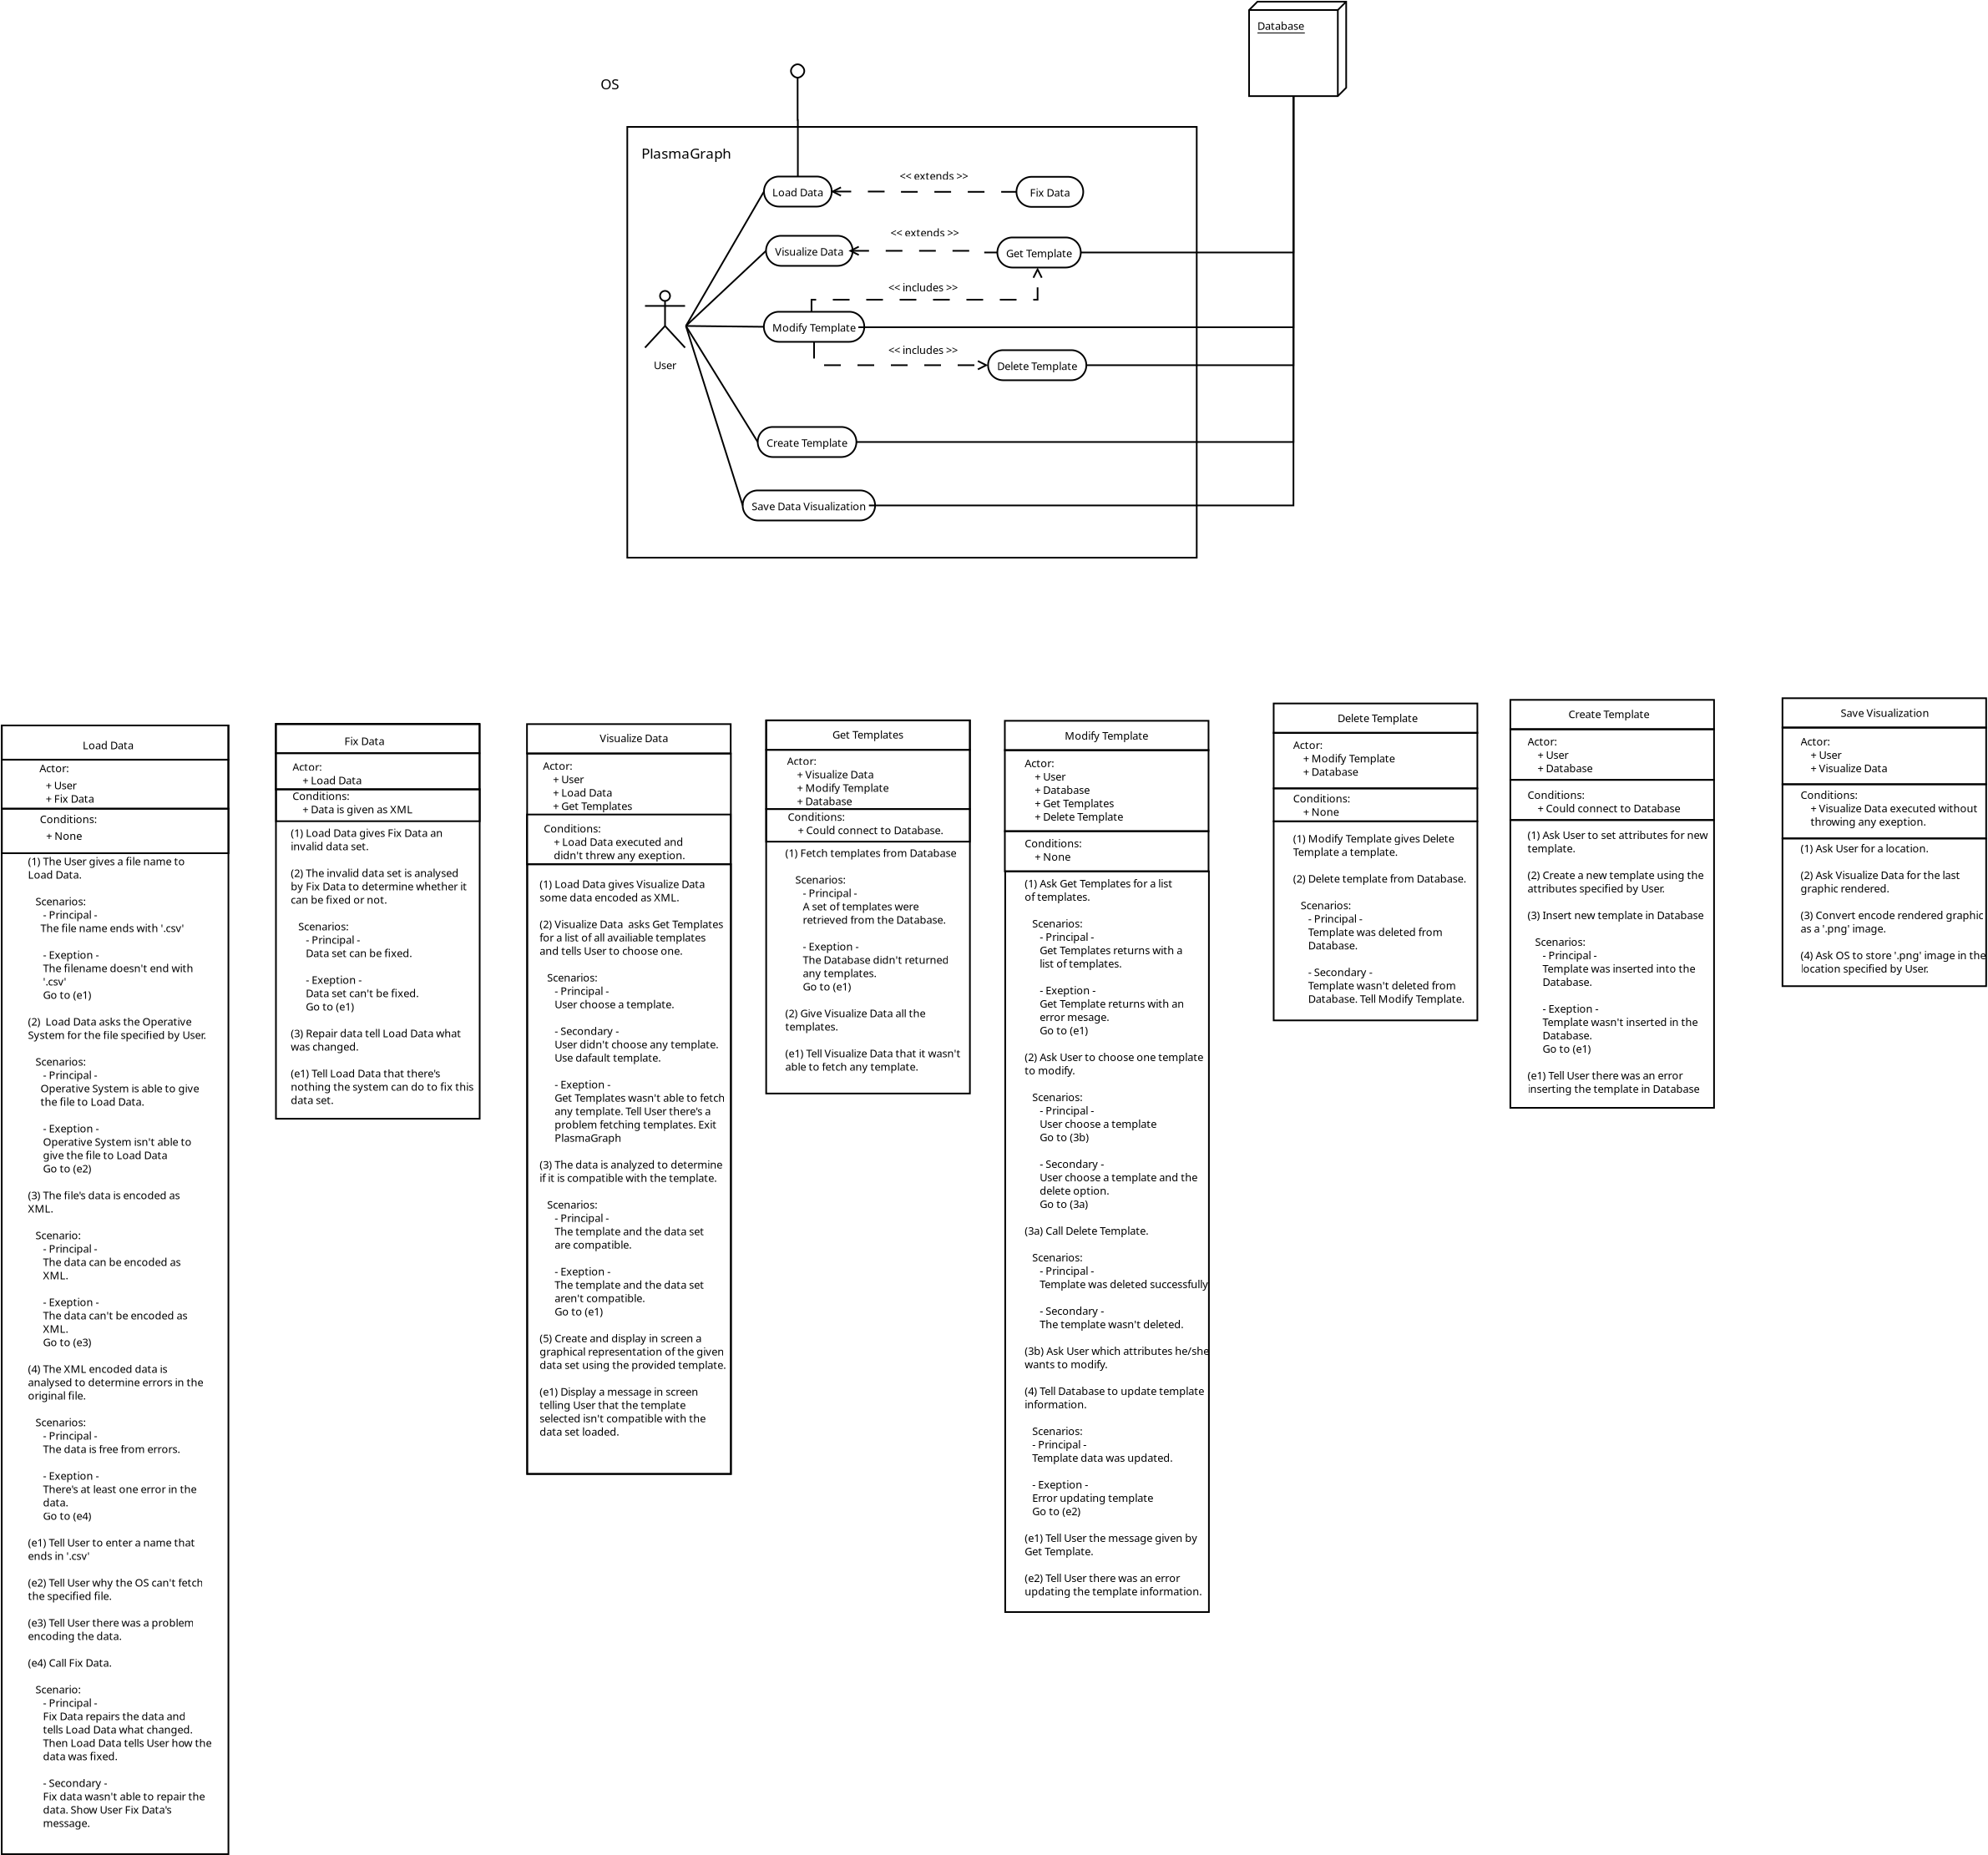 <?xml version="1.0" encoding="UTF-8"?>
<dia:diagram xmlns:dia="http://www.lysator.liu.se/~alla/dia/">
  <dia:layer name="PlasmaGraph Use Case Scenarios" visible="true" active="true">
    <dia:group>
      <dia:object type="Standard - Text" version="1" id="O0">
        <dia:attribute name="obj_pos">
          <dia:point val="-23.671,39.24"/>
        </dia:attribute>
        <dia:attribute name="obj_bb">
          <dia:rectangle val="-23.671,38.6;-20.796,39.373"/>
        </dia:attribute>
        <dia:attribute name="text">
          <dia:composite type="text">
            <dia:attribute name="string">
              <dia:string>#Load Data#</dia:string>
            </dia:attribute>
            <dia:attribute name="font">
              <dia:font family="sans" style="0" name="Helvetica"/>
            </dia:attribute>
            <dia:attribute name="height">
              <dia:real val="0.8"/>
            </dia:attribute>
            <dia:attribute name="pos">
              <dia:point val="-23.671,39.24"/>
            </dia:attribute>
            <dia:attribute name="color">
              <dia:color val="#000000"/>
            </dia:attribute>
            <dia:attribute name="alignment">
              <dia:enum val="0"/>
            </dia:attribute>
          </dia:composite>
        </dia:attribute>
        <dia:attribute name="valign">
          <dia:enum val="3"/>
        </dia:attribute>
      </dia:object>
      <dia:object type="Standard - Text" version="1" id="O1">
        <dia:attribute name="obj_pos">
          <dia:point val="-26.943,46.19"/>
        </dia:attribute>
        <dia:attribute name="obj_bb">
          <dia:rectangle val="-26.943,45.55;-15.945,103.923"/>
        </dia:attribute>
        <dia:attribute name="text">
          <dia:composite type="text">
            <dia:attribute name="string">
              <dia:string>#(1) The User gives a file name to
Load Data.

   Scenarios:
      - Principal -
     The file name ends with '.csv'

      - Exeption -
      The filename doesn't end with
      '.csv'
      Go to (e1)

(2)  Load Data asks the Operative 
System for the file specified by User.

   Scenarios:
      - Principal -
     Operative System is able to give
     the file to Load Data.

      - Exeption -
      Operative System isn't able to 
      give the file to Load Data
      Go to (e2)

(3) The file's data is encoded as
XML.

   Scenario:
      - Principal -
      The data can be encoded as
      XML.

      - Exeption -
      The data can't be encoded as
      XML.
      Go to (e3)

(4) The XML encoded data is
analysed to determine errors in the
original file.

   Scenarios:
      - Principal -
      The data is free from errors.
      
      - Exeption -
      There's at least one error in the
      data.
      Go to (e4)

(e1) Tell User to enter a name that
ends in '.csv'

(e2) Tell User why the OS can't fetch
the specified file.

(e3) Tell User there was a problem
encoding the data.

(e4) Call Fix Data.

   Scenario:
      - Principal -
      Fix Data repairs the data and
      tells Load Data what changed.
      Then Load Data tells User how the
      data was fixed.

      - Secondary -
      Fix data wasn't able to repair the
      data. Show User Fix Data's
      message.#</dia:string>
            </dia:attribute>
            <dia:attribute name="font">
              <dia:font family="sans" style="0" name="Helvetica"/>
            </dia:attribute>
            <dia:attribute name="height">
              <dia:real val="0.8"/>
            </dia:attribute>
            <dia:attribute name="pos">
              <dia:point val="-26.943,46.19"/>
            </dia:attribute>
            <dia:attribute name="color">
              <dia:color val="#000000"/>
            </dia:attribute>
            <dia:attribute name="alignment">
              <dia:enum val="0"/>
            </dia:attribute>
          </dia:composite>
        </dia:attribute>
        <dia:attribute name="valign">
          <dia:enum val="3"/>
        </dia:attribute>
      </dia:object>
      <dia:object type="Standard - Text" version="1" id="O2">
        <dia:attribute name="obj_pos">
          <dia:point val="-26.252,40.615"/>
        </dia:attribute>
        <dia:attribute name="obj_bb">
          <dia:rectangle val="-26.252,39.975;-24.552,40.748"/>
        </dia:attribute>
        <dia:attribute name="text">
          <dia:composite type="text">
            <dia:attribute name="string">
              <dia:string>#Actor:#</dia:string>
            </dia:attribute>
            <dia:attribute name="font">
              <dia:font family="sans" style="0" name="Helvetica"/>
            </dia:attribute>
            <dia:attribute name="height">
              <dia:real val="0.8"/>
            </dia:attribute>
            <dia:attribute name="pos">
              <dia:point val="-26.252,40.615"/>
            </dia:attribute>
            <dia:attribute name="color">
              <dia:color val="#000000"/>
            </dia:attribute>
            <dia:attribute name="alignment">
              <dia:enum val="0"/>
            </dia:attribute>
          </dia:composite>
        </dia:attribute>
        <dia:attribute name="valign">
          <dia:enum val="3"/>
        </dia:attribute>
      </dia:object>
      <dia:object type="Standard - Text" version="1" id="O3">
        <dia:attribute name="obj_pos">
          <dia:point val="-25.877,41.64"/>
        </dia:attribute>
        <dia:attribute name="obj_bb">
          <dia:rectangle val="-25.877,41.0;-22.892,44.173"/>
        </dia:attribute>
        <dia:attribute name="text">
          <dia:composite type="text">
            <dia:attribute name="string">
              <dia:string>#+ User
+ Fix Data

#</dia:string>
            </dia:attribute>
            <dia:attribute name="font">
              <dia:font family="sans" style="0" name="Helvetica"/>
            </dia:attribute>
            <dia:attribute name="height">
              <dia:real val="0.8"/>
            </dia:attribute>
            <dia:attribute name="pos">
              <dia:point val="-25.877,41.64"/>
            </dia:attribute>
            <dia:attribute name="color">
              <dia:color val="#000000"/>
            </dia:attribute>
            <dia:attribute name="alignment">
              <dia:enum val="0"/>
            </dia:attribute>
          </dia:composite>
        </dia:attribute>
        <dia:attribute name="valign">
          <dia:enum val="3"/>
        </dia:attribute>
      </dia:object>
      <dia:object type="Standard - Text" version="1" id="O4">
        <dia:attribute name="obj_pos">
          <dia:point val="-26.227,43.665"/>
        </dia:attribute>
        <dia:attribute name="obj_bb">
          <dia:rectangle val="-26.227,43.025;-23.055,43.798"/>
        </dia:attribute>
        <dia:attribute name="text">
          <dia:composite type="text">
            <dia:attribute name="string">
              <dia:string>#Conditions:#</dia:string>
            </dia:attribute>
            <dia:attribute name="font">
              <dia:font family="sans" style="0" name="Helvetica"/>
            </dia:attribute>
            <dia:attribute name="height">
              <dia:real val="0.8"/>
            </dia:attribute>
            <dia:attribute name="pos">
              <dia:point val="-26.227,43.665"/>
            </dia:attribute>
            <dia:attribute name="color">
              <dia:color val="#000000"/>
            </dia:attribute>
            <dia:attribute name="alignment">
              <dia:enum val="0"/>
            </dia:attribute>
          </dia:composite>
        </dia:attribute>
        <dia:attribute name="valign">
          <dia:enum val="3"/>
        </dia:attribute>
      </dia:object>
      <dia:object type="Standard - Text" version="1" id="O5">
        <dia:attribute name="obj_pos">
          <dia:point val="-25.852,44.665"/>
        </dia:attribute>
        <dia:attribute name="obj_bb">
          <dia:rectangle val="-25.852,44.025;-23.717,44.798"/>
        </dia:attribute>
        <dia:attribute name="text">
          <dia:composite type="text">
            <dia:attribute name="string">
              <dia:string>#+ None#</dia:string>
            </dia:attribute>
            <dia:attribute name="font">
              <dia:font family="sans" style="0" name="Helvetica"/>
            </dia:attribute>
            <dia:attribute name="height">
              <dia:real val="0.8"/>
            </dia:attribute>
            <dia:attribute name="pos">
              <dia:point val="-25.852,44.665"/>
            </dia:attribute>
            <dia:attribute name="color">
              <dia:color val="#000000"/>
            </dia:attribute>
            <dia:attribute name="alignment">
              <dia:enum val="0"/>
            </dia:attribute>
          </dia:composite>
        </dia:attribute>
        <dia:attribute name="valign">
          <dia:enum val="3"/>
        </dia:attribute>
      </dia:object>
      <dia:object type="Standard - Box" version="0" id="O6">
        <dia:attribute name="obj_pos">
          <dia:point val="-28.512,37.812"/>
        </dia:attribute>
        <dia:attribute name="obj_bb">
          <dia:rectangle val="-28.562,37.762;-14.886,105.461"/>
        </dia:attribute>
        <dia:attribute name="elem_corner">
          <dia:point val="-28.512,37.812"/>
        </dia:attribute>
        <dia:attribute name="elem_width">
          <dia:real val="13.576"/>
        </dia:attribute>
        <dia:attribute name="elem_height">
          <dia:real val="67.599"/>
        </dia:attribute>
        <dia:attribute name="border_width">
          <dia:real val="0.1"/>
        </dia:attribute>
        <dia:attribute name="show_background">
          <dia:boolean val="false"/>
        </dia:attribute>
      </dia:object>
      <dia:object type="Standard - Box" version="0" id="O7">
        <dia:attribute name="obj_pos">
          <dia:point val="-28.506,37.812"/>
        </dia:attribute>
        <dia:attribute name="obj_bb">
          <dia:rectangle val="-28.556,37.762;-14.887,39.908"/>
        </dia:attribute>
        <dia:attribute name="elem_corner">
          <dia:point val="-28.506,37.812"/>
        </dia:attribute>
        <dia:attribute name="elem_width">
          <dia:real val="13.569"/>
        </dia:attribute>
        <dia:attribute name="elem_height">
          <dia:real val="2.047"/>
        </dia:attribute>
        <dia:attribute name="border_width">
          <dia:real val="0.1"/>
        </dia:attribute>
        <dia:attribute name="show_background">
          <dia:boolean val="false"/>
        </dia:attribute>
      </dia:object>
      <dia:object type="Standard - Box" version="0" id="O8">
        <dia:attribute name="obj_pos">
          <dia:point val="-28.515,39.865"/>
        </dia:attribute>
        <dia:attribute name="obj_bb">
          <dia:rectangle val="-28.565,39.815;-14.891,42.847"/>
        </dia:attribute>
        <dia:attribute name="elem_corner">
          <dia:point val="-28.515,39.865"/>
        </dia:attribute>
        <dia:attribute name="elem_width">
          <dia:real val="13.574"/>
        </dia:attribute>
        <dia:attribute name="elem_height">
          <dia:real val="2.933"/>
        </dia:attribute>
        <dia:attribute name="border_width">
          <dia:real val="0.1"/>
        </dia:attribute>
        <dia:attribute name="show_background">
          <dia:boolean val="false"/>
        </dia:attribute>
      </dia:object>
      <dia:object type="Standard - Box" version="0" id="O9">
        <dia:attribute name="obj_pos">
          <dia:point val="-28.505,42.797"/>
        </dia:attribute>
        <dia:attribute name="obj_bb">
          <dia:rectangle val="-28.555,42.747;-14.881,45.514"/>
        </dia:attribute>
        <dia:attribute name="elem_corner">
          <dia:point val="-28.505,42.797"/>
        </dia:attribute>
        <dia:attribute name="elem_width">
          <dia:real val="13.574"/>
        </dia:attribute>
        <dia:attribute name="elem_height">
          <dia:real val="2.667"/>
        </dia:attribute>
        <dia:attribute name="border_width">
          <dia:real val="0.1"/>
        </dia:attribute>
        <dia:attribute name="show_background">
          <dia:boolean val="false"/>
        </dia:attribute>
      </dia:object>
    </dia:group>
    <dia:group>
      <dia:object type="Standard - Text" version="1" id="O10">
        <dia:attribute name="obj_pos">
          <dia:point val="-11.1,40.532"/>
        </dia:attribute>
        <dia:attribute name="obj_bb">
          <dia:rectangle val="-11.1,39.892;-6.76,41.465"/>
        </dia:attribute>
        <dia:attribute name="text">
          <dia:composite type="text">
            <dia:attribute name="string">
              <dia:string>#Actor:
    + Load Data#</dia:string>
            </dia:attribute>
            <dia:attribute name="font">
              <dia:font family="sans" style="0" name="Helvetica"/>
            </dia:attribute>
            <dia:attribute name="height">
              <dia:real val="0.8"/>
            </dia:attribute>
            <dia:attribute name="pos">
              <dia:point val="-11.1,40.532"/>
            </dia:attribute>
            <dia:attribute name="color">
              <dia:color val="#000000"/>
            </dia:attribute>
            <dia:attribute name="alignment">
              <dia:enum val="0"/>
            </dia:attribute>
          </dia:composite>
        </dia:attribute>
        <dia:attribute name="valign">
          <dia:enum val="3"/>
        </dia:attribute>
      </dia:object>
      <dia:object type="Standard - Text" version="1" id="O11">
        <dia:attribute name="obj_pos">
          <dia:point val="-11.1,42.277"/>
        </dia:attribute>
        <dia:attribute name="obj_bb">
          <dia:rectangle val="-11.1,41.637;-3.757,43.21"/>
        </dia:attribute>
        <dia:attribute name="text">
          <dia:composite type="text">
            <dia:attribute name="string">
              <dia:string>#Conditions:
    + Data is given as XML#</dia:string>
            </dia:attribute>
            <dia:attribute name="font">
              <dia:font family="sans" style="0" name="Helvetica"/>
            </dia:attribute>
            <dia:attribute name="height">
              <dia:real val="0.8"/>
            </dia:attribute>
            <dia:attribute name="pos">
              <dia:point val="-11.1,42.277"/>
            </dia:attribute>
            <dia:attribute name="color">
              <dia:color val="#000000"/>
            </dia:attribute>
            <dia:attribute name="alignment">
              <dia:enum val="0"/>
            </dia:attribute>
          </dia:composite>
        </dia:attribute>
        <dia:attribute name="valign">
          <dia:enum val="3"/>
        </dia:attribute>
      </dia:object>
      <dia:object type="Standard - Text" version="1" id="O12">
        <dia:attribute name="obj_pos">
          <dia:point val="-11.2,44.489"/>
        </dia:attribute>
        <dia:attribute name="obj_bb">
          <dia:rectangle val="-11.2,43.849;-0.845,60.622"/>
        </dia:attribute>
        <dia:attribute name="text">
          <dia:composite type="text">
            <dia:attribute name="string">
              <dia:string>#(1) Load Data gives Fix Data an
invalid data set.

(2) The invalid data set is analysed
by Fix Data to determine whether it
can be fixed or not.

   Scenarios:
      - Principal -
      Data set can be fixed.

      - Exeption -
      Data set can't be fixed.
      Go to (e1)

(3) Repair data tell Load Data what 
was changed.

(e1) Tell Load Data that there's
nothing the system can do to fix this
data set.#</dia:string>
            </dia:attribute>
            <dia:attribute name="font">
              <dia:font family="sans" style="0" name="Helvetica"/>
            </dia:attribute>
            <dia:attribute name="height">
              <dia:real val="0.8"/>
            </dia:attribute>
            <dia:attribute name="pos">
              <dia:point val="-11.2,44.489"/>
            </dia:attribute>
            <dia:attribute name="color">
              <dia:color val="#000000"/>
            </dia:attribute>
            <dia:attribute name="alignment">
              <dia:enum val="0"/>
            </dia:attribute>
          </dia:composite>
        </dia:attribute>
        <dia:attribute name="valign">
          <dia:enum val="3"/>
        </dia:attribute>
      </dia:object>
      <dia:object type="Standard - Text" version="1" id="O13">
        <dia:attribute name="obj_pos">
          <dia:point val="-7.99,38.991"/>
        </dia:attribute>
        <dia:attribute name="obj_bb">
          <dia:rectangle val="-7.99,38.351;-5.67,39.124"/>
        </dia:attribute>
        <dia:attribute name="text">
          <dia:composite type="text">
            <dia:attribute name="string">
              <dia:string>#Fix Data#</dia:string>
            </dia:attribute>
            <dia:attribute name="font">
              <dia:font family="sans" style="0" name="Helvetica"/>
            </dia:attribute>
            <dia:attribute name="height">
              <dia:real val="0.8"/>
            </dia:attribute>
            <dia:attribute name="pos">
              <dia:point val="-7.99,38.991"/>
            </dia:attribute>
            <dia:attribute name="color">
              <dia:color val="#000000"/>
            </dia:attribute>
            <dia:attribute name="alignment">
              <dia:enum val="0"/>
            </dia:attribute>
          </dia:composite>
        </dia:attribute>
        <dia:attribute name="valign">
          <dia:enum val="3"/>
        </dia:attribute>
      </dia:object>
      <dia:object type="Standard - Box" version="0" id="O14">
        <dia:attribute name="obj_pos">
          <dia:point val="-12.09,37.741"/>
        </dia:attribute>
        <dia:attribute name="obj_bb">
          <dia:rectangle val="-12.14,37.691;0.16,61.416"/>
        </dia:attribute>
        <dia:attribute name="elem_corner">
          <dia:point val="-12.09,37.741"/>
        </dia:attribute>
        <dia:attribute name="elem_width">
          <dia:real val="12.2"/>
        </dia:attribute>
        <dia:attribute name="elem_height">
          <dia:real val="23.625"/>
        </dia:attribute>
        <dia:attribute name="border_width">
          <dia:real val="0.1"/>
        </dia:attribute>
        <dia:attribute name="show_background">
          <dia:boolean val="false"/>
        </dia:attribute>
      </dia:object>
      <dia:object type="Standard - Box" version="0" id="O15">
        <dia:attribute name="obj_pos">
          <dia:point val="-12.1,37.712"/>
        </dia:attribute>
        <dia:attribute name="obj_bb">
          <dia:rectangle val="-12.15,37.662;0.15,39.522"/>
        </dia:attribute>
        <dia:attribute name="elem_corner">
          <dia:point val="-12.1,37.712"/>
        </dia:attribute>
        <dia:attribute name="elem_width">
          <dia:real val="12.2"/>
        </dia:attribute>
        <dia:attribute name="elem_height">
          <dia:real val="1.76"/>
        </dia:attribute>
        <dia:attribute name="border_width">
          <dia:real val="0.1"/>
        </dia:attribute>
        <dia:attribute name="show_background">
          <dia:boolean val="false"/>
        </dia:attribute>
      </dia:object>
      <dia:object type="Standard - Box" version="0" id="O16">
        <dia:attribute name="obj_pos">
          <dia:point val="-12.1,39.475"/>
        </dia:attribute>
        <dia:attribute name="obj_bb">
          <dia:rectangle val="-12.15,39.425;0.15,41.697"/>
        </dia:attribute>
        <dia:attribute name="elem_corner">
          <dia:point val="-12.1,39.475"/>
        </dia:attribute>
        <dia:attribute name="elem_width">
          <dia:real val="12.2"/>
        </dia:attribute>
        <dia:attribute name="elem_height">
          <dia:real val="2.172"/>
        </dia:attribute>
        <dia:attribute name="border_width">
          <dia:real val="0.1"/>
        </dia:attribute>
        <dia:attribute name="show_background">
          <dia:boolean val="false"/>
        </dia:attribute>
      </dia:object>
      <dia:object type="Standard - Box" version="0" id="O17">
        <dia:attribute name="obj_pos">
          <dia:point val="-12.085,41.627"/>
        </dia:attribute>
        <dia:attribute name="obj_bb">
          <dia:rectangle val="-12.135,41.577;0.165,43.597"/>
        </dia:attribute>
        <dia:attribute name="elem_corner">
          <dia:point val="-12.085,41.627"/>
        </dia:attribute>
        <dia:attribute name="elem_width">
          <dia:real val="12.2"/>
        </dia:attribute>
        <dia:attribute name="elem_height">
          <dia:real val="1.92"/>
        </dia:attribute>
        <dia:attribute name="border_width">
          <dia:real val="0.1"/>
        </dia:attribute>
        <dia:attribute name="show_background">
          <dia:boolean val="false"/>
        </dia:attribute>
      </dia:object>
    </dia:group>
    <dia:object type="Standard - Text" version="1" id="O18">
      <dia:attribute name="obj_pos">
        <dia:point val="3.893,40.471"/>
      </dia:attribute>
      <dia:attribute name="obj_bb">
        <dia:rectangle val="3.893,39.831;9.463,43.004"/>
      </dia:attribute>
      <dia:attribute name="text">
        <dia:composite type="text">
          <dia:attribute name="string">
            <dia:string>#Actor:
    + User
    + Load Data
    + Get Templates#</dia:string>
          </dia:attribute>
          <dia:attribute name="font">
            <dia:font family="sans" style="0" name="Helvetica"/>
          </dia:attribute>
          <dia:attribute name="height">
            <dia:real val="0.8"/>
          </dia:attribute>
          <dia:attribute name="pos">
            <dia:point val="3.893,40.471"/>
          </dia:attribute>
          <dia:attribute name="color">
            <dia:color val="#000000"/>
          </dia:attribute>
          <dia:attribute name="alignment">
            <dia:enum val="0"/>
          </dia:attribute>
        </dia:composite>
      </dia:attribute>
      <dia:attribute name="valign">
        <dia:enum val="3"/>
      </dia:attribute>
    </dia:object>
    <dia:object type="Standard - Text" version="1" id="O19">
      <dia:attribute name="obj_pos">
        <dia:point val="3.943,44.226"/>
      </dia:attribute>
      <dia:attribute name="obj_bb">
        <dia:rectangle val="3.943,43.586;12.483,45.959"/>
      </dia:attribute>
      <dia:attribute name="text">
        <dia:composite type="text">
          <dia:attribute name="string">
            <dia:string>#Conditions:
    + Load Data executed and 
    didn't threw any exeption.#</dia:string>
          </dia:attribute>
          <dia:attribute name="font">
            <dia:font family="sans" style="0" name="Helvetica"/>
          </dia:attribute>
          <dia:attribute name="height">
            <dia:real val="0.8"/>
          </dia:attribute>
          <dia:attribute name="pos">
            <dia:point val="3.943,44.226"/>
          </dia:attribute>
          <dia:attribute name="color">
            <dia:color val="#000000"/>
          </dia:attribute>
          <dia:attribute name="alignment">
            <dia:enum val="0"/>
          </dia:attribute>
        </dia:composite>
      </dia:attribute>
      <dia:attribute name="valign">
        <dia:enum val="3"/>
      </dia:attribute>
    </dia:object>
    <dia:object type="Standard - Text" version="1" id="O20">
      <dia:attribute name="obj_pos">
        <dia:point val="3.693,47.546"/>
      </dia:attribute>
      <dia:attribute name="obj_bb">
        <dia:rectangle val="3.693,46.906;14.748,80.479"/>
      </dia:attribute>
      <dia:attribute name="text">
        <dia:composite type="text">
          <dia:attribute name="string">
            <dia:string>#(1) Load Data gives Visualize Data
some data encoded as XML.

(2) Visualize Data  asks Get Templates
for a list of all availiable templates
and tells User to choose one.

   Scenarios:
      - Principal -
      User choose a template.

      - Secondary -
      User didn't choose any template.
      Use dafault template.

      - Exeption -
      Get Templates wasn't able to fetch
      any template. Tell User there's a
      problem fetching templates. Exit
      PlasmaGraph

(3) The data is analyzed to determine
if it is compatible with the template.

   Scenarios:
      - Principal -
      The template and the data set
      are compatible.

      - Exeption -
      The template and the data set
      aren't compatible.
      Go to (e1)

(5) Create and display in screen a 
graphical representation of the given
data set using the provided template.

(e1) Display a message in screen 
telling User that the template 
selected isn't compatible with the 
data set loaded.#</dia:string>
          </dia:attribute>
          <dia:attribute name="font">
            <dia:font family="sans" style="0" name="Helvetica"/>
          </dia:attribute>
          <dia:attribute name="height">
            <dia:real val="0.8"/>
          </dia:attribute>
          <dia:attribute name="pos">
            <dia:point val="3.693,47.546"/>
          </dia:attribute>
          <dia:attribute name="color">
            <dia:color val="#000000"/>
          </dia:attribute>
          <dia:attribute name="alignment">
            <dia:enum val="0"/>
          </dia:attribute>
        </dia:composite>
      </dia:attribute>
      <dia:attribute name="valign">
        <dia:enum val="3"/>
      </dia:attribute>
    </dia:object>
    <dia:object type="Standard - Box" version="0" id="O21">
      <dia:attribute name="obj_pos">
        <dia:point val="2.952,39.492"/>
      </dia:attribute>
      <dia:attribute name="obj_bb">
        <dia:rectangle val="2.902,39.442;15.202,82.686"/>
      </dia:attribute>
      <dia:attribute name="elem_corner">
        <dia:point val="2.952,39.492"/>
      </dia:attribute>
      <dia:attribute name="elem_width">
        <dia:real val="12.2"/>
      </dia:attribute>
      <dia:attribute name="elem_height">
        <dia:real val="43.144"/>
      </dia:attribute>
      <dia:attribute name="border_width">
        <dia:real val="0.1"/>
      </dia:attribute>
      <dia:attribute name="show_background">
        <dia:boolean val="false"/>
      </dia:attribute>
    </dia:object>
    <dia:object type="Standard - Box" version="0" id="O22">
      <dia:attribute name="obj_pos">
        <dia:point val="2.943,37.731"/>
      </dia:attribute>
      <dia:attribute name="obj_bb">
        <dia:rectangle val="2.893,37.681;15.193,39.541"/>
      </dia:attribute>
      <dia:attribute name="elem_corner">
        <dia:point val="2.943,37.731"/>
      </dia:attribute>
      <dia:attribute name="elem_width">
        <dia:real val="12.2"/>
      </dia:attribute>
      <dia:attribute name="elem_height">
        <dia:real val="1.76"/>
      </dia:attribute>
      <dia:attribute name="border_width">
        <dia:real val="0.1"/>
      </dia:attribute>
      <dia:attribute name="show_background">
        <dia:boolean val="false"/>
      </dia:attribute>
    </dia:object>
    <dia:object type="Standard - Box" version="0" id="O23">
      <dia:attribute name="obj_pos">
        <dia:point val="2.943,43.146"/>
      </dia:attribute>
      <dia:attribute name="obj_bb">
        <dia:rectangle val="2.893,43.096;15.193,46.175"/>
      </dia:attribute>
      <dia:attribute name="elem_corner">
        <dia:point val="2.943,43.146"/>
      </dia:attribute>
      <dia:attribute name="elem_width">
        <dia:real val="12.2"/>
      </dia:attribute>
      <dia:attribute name="elem_height">
        <dia:real val="2.979"/>
      </dia:attribute>
      <dia:attribute name="border_width">
        <dia:real val="0.1"/>
      </dia:attribute>
      <dia:attribute name="show_background">
        <dia:boolean val="false"/>
      </dia:attribute>
    </dia:object>
    <dia:object type="Standard - Box" version="0" id="O24">
      <dia:attribute name="obj_pos">
        <dia:point val="2.958,46.125"/>
      </dia:attribute>
      <dia:attribute name="obj_bb">
        <dia:rectangle val="2.908,46.075;15.208,82.697"/>
      </dia:attribute>
      <dia:attribute name="elem_corner">
        <dia:point val="2.958,46.125"/>
      </dia:attribute>
      <dia:attribute name="elem_width">
        <dia:real val="12.2"/>
      </dia:attribute>
      <dia:attribute name="elem_height">
        <dia:real val="36.522"/>
      </dia:attribute>
      <dia:attribute name="border_width">
        <dia:real val="0.1"/>
      </dia:attribute>
      <dia:attribute name="show_background">
        <dia:boolean val="false"/>
      </dia:attribute>
    </dia:object>
    <dia:object type="Standard - Text" version="1" id="O25">
      <dia:attribute name="obj_pos">
        <dia:point val="7.293,38.811"/>
      </dia:attribute>
      <dia:attribute name="obj_bb">
        <dia:rectangle val="7.293,38.171;11.238,38.944"/>
      </dia:attribute>
      <dia:attribute name="text">
        <dia:composite type="text">
          <dia:attribute name="string">
            <dia:string>#Visualize Data#</dia:string>
          </dia:attribute>
          <dia:attribute name="font">
            <dia:font family="sans" style="0" name="Helvetica"/>
          </dia:attribute>
          <dia:attribute name="height">
            <dia:real val="0.8"/>
          </dia:attribute>
          <dia:attribute name="pos">
            <dia:point val="7.293,38.811"/>
          </dia:attribute>
          <dia:attribute name="color">
            <dia:color val="#000000"/>
          </dia:attribute>
          <dia:attribute name="alignment">
            <dia:enum val="0"/>
          </dia:attribute>
        </dia:composite>
      </dia:attribute>
      <dia:attribute name="valign">
        <dia:enum val="3"/>
      </dia:attribute>
    </dia:object>
    <dia:object type="Standard - Box" version="0" id="O26">
      <dia:attribute name="obj_pos">
        <dia:point val="47.658,36.495"/>
      </dia:attribute>
      <dia:attribute name="obj_bb">
        <dia:rectangle val="47.608,36.444;59.906,38.312"/>
      </dia:attribute>
      <dia:attribute name="elem_corner">
        <dia:point val="47.658,36.495"/>
      </dia:attribute>
      <dia:attribute name="elem_width">
        <dia:real val="12.198"/>
      </dia:attribute>
      <dia:attribute name="elem_height">
        <dia:real val="1.768"/>
      </dia:attribute>
      <dia:attribute name="border_width">
        <dia:real val="0.1"/>
      </dia:attribute>
      <dia:attribute name="show_background">
        <dia:boolean val="false"/>
      </dia:attribute>
    </dia:object>
    <dia:object type="Standard - Box" version="0" id="O27">
      <dia:attribute name="obj_pos">
        <dia:point val="47.658,38.245"/>
      </dia:attribute>
      <dia:attribute name="obj_bb">
        <dia:rectangle val="47.608,38.195;59.906,41.632"/>
      </dia:attribute>
      <dia:attribute name="elem_corner">
        <dia:point val="47.658,38.245"/>
      </dia:attribute>
      <dia:attribute name="elem_width">
        <dia:real val="12.198"/>
      </dia:attribute>
      <dia:attribute name="elem_height">
        <dia:real val="3.337"/>
      </dia:attribute>
      <dia:attribute name="border_width">
        <dia:real val="0.1"/>
      </dia:attribute>
      <dia:attribute name="show_background">
        <dia:boolean val="false"/>
      </dia:attribute>
    </dia:object>
    <dia:object type="Standard - Box" version="0" id="O28">
      <dia:attribute name="obj_pos">
        <dia:point val="47.658,41.582"/>
      </dia:attribute>
      <dia:attribute name="obj_bb">
        <dia:rectangle val="47.608,41.532;59.906,43.599"/>
      </dia:attribute>
      <dia:attribute name="elem_corner">
        <dia:point val="47.658,41.582"/>
      </dia:attribute>
      <dia:attribute name="elem_width">
        <dia:real val="12.198"/>
      </dia:attribute>
      <dia:attribute name="elem_height">
        <dia:real val="1.967"/>
      </dia:attribute>
      <dia:attribute name="border_width">
        <dia:real val="0.1"/>
      </dia:attribute>
      <dia:attribute name="show_background">
        <dia:boolean val="false"/>
      </dia:attribute>
    </dia:object>
    <dia:object type="Standard - Box" version="0" id="O29">
      <dia:attribute name="obj_pos">
        <dia:point val="47.658,43.562"/>
      </dia:attribute>
      <dia:attribute name="obj_bb">
        <dia:rectangle val="47.608,43.512;59.906,55.526"/>
      </dia:attribute>
      <dia:attribute name="elem_corner">
        <dia:point val="47.658,43.562"/>
      </dia:attribute>
      <dia:attribute name="elem_width">
        <dia:real val="12.198"/>
      </dia:attribute>
      <dia:attribute name="elem_height">
        <dia:real val="11.915"/>
      </dia:attribute>
      <dia:attribute name="border_width">
        <dia:real val="0.1"/>
      </dia:attribute>
      <dia:attribute name="show_background">
        <dia:boolean val="false"/>
      </dia:attribute>
    </dia:object>
    <dia:object type="Standard - Text" version="1" id="O30">
      <dia:attribute name="obj_pos">
        <dia:point val="53.757,37.378"/>
      </dia:attribute>
      <dia:attribute name="obj_bb">
        <dia:rectangle val="53.757,36.738;53.757,37.511"/>
      </dia:attribute>
      <dia:attribute name="text">
        <dia:composite type="text">
          <dia:attribute name="string">
            <dia:string>##</dia:string>
          </dia:attribute>
          <dia:attribute name="font">
            <dia:font family="sans" style="0" name="Helvetica"/>
          </dia:attribute>
          <dia:attribute name="height">
            <dia:real val="0.8"/>
          </dia:attribute>
          <dia:attribute name="pos">
            <dia:point val="53.757,37.378"/>
          </dia:attribute>
          <dia:attribute name="color">
            <dia:color val="#000000"/>
          </dia:attribute>
          <dia:attribute name="alignment">
            <dia:enum val="0"/>
          </dia:attribute>
        </dia:composite>
      </dia:attribute>
      <dia:attribute name="valign">
        <dia:enum val="3"/>
      </dia:attribute>
      <dia:connections>
        <dia:connection handle="0" to="O26" connection="8"/>
      </dia:connections>
    </dia:object>
    <dia:object type="Standard - Text" version="1" id="O31">
      <dia:attribute name="obj_pos">
        <dia:point val="51.483,37.613"/>
      </dia:attribute>
      <dia:attribute name="obj_bb">
        <dia:rectangle val="51.483,36.973;56.133,37.745"/>
      </dia:attribute>
      <dia:attribute name="text">
        <dia:composite type="text">
          <dia:attribute name="string">
            <dia:string>#Delete Template#</dia:string>
          </dia:attribute>
          <dia:attribute name="font">
            <dia:font family="sans" style="0" name="Helvetica"/>
          </dia:attribute>
          <dia:attribute name="height">
            <dia:real val="0.8"/>
          </dia:attribute>
          <dia:attribute name="pos">
            <dia:point val="51.483,37.613"/>
          </dia:attribute>
          <dia:attribute name="color">
            <dia:color val="#000000"/>
          </dia:attribute>
          <dia:attribute name="alignment">
            <dia:enum val="0"/>
          </dia:attribute>
        </dia:composite>
      </dia:attribute>
      <dia:attribute name="valign">
        <dia:enum val="3"/>
      </dia:attribute>
    </dia:object>
    <dia:group>
      <dia:object type="Standard - Text" version="1" id="O32">
        <dia:attribute name="obj_pos">
          <dia:point val="18.509,40.182"/>
        </dia:attribute>
        <dia:attribute name="obj_bb">
          <dia:rectangle val="18.509,39.542;24.682,42.714"/>
        </dia:attribute>
        <dia:attribute name="text">
          <dia:composite type="text">
            <dia:attribute name="string">
              <dia:string>#Actor:
    + Visualize Data
    + Modify Template
    + Database#</dia:string>
            </dia:attribute>
            <dia:attribute name="font">
              <dia:font family="sans" style="0" name="Helvetica"/>
            </dia:attribute>
            <dia:attribute name="height">
              <dia:real val="0.8"/>
            </dia:attribute>
            <dia:attribute name="pos">
              <dia:point val="18.509,40.182"/>
            </dia:attribute>
            <dia:attribute name="color">
              <dia:color val="#000000"/>
            </dia:attribute>
            <dia:attribute name="alignment">
              <dia:enum val="0"/>
            </dia:attribute>
          </dia:composite>
        </dia:attribute>
        <dia:attribute name="valign">
          <dia:enum val="3"/>
        </dia:attribute>
      </dia:object>
      <dia:object type="Standard - Text" version="1" id="O33">
        <dia:attribute name="obj_pos">
          <dia:point val="18.559,43.527"/>
        </dia:attribute>
        <dia:attribute name="obj_bb">
          <dia:rectangle val="18.559,42.887;27.812,44.459"/>
        </dia:attribute>
        <dia:attribute name="text">
          <dia:composite type="text">
            <dia:attribute name="string">
              <dia:string>#Conditions:
    + Could connect to Database.#</dia:string>
            </dia:attribute>
            <dia:attribute name="font">
              <dia:font family="sans" style="0" name="Helvetica"/>
            </dia:attribute>
            <dia:attribute name="height">
              <dia:real val="0.8"/>
            </dia:attribute>
            <dia:attribute name="pos">
              <dia:point val="18.559,43.527"/>
            </dia:attribute>
            <dia:attribute name="color">
              <dia:color val="#000000"/>
            </dia:attribute>
            <dia:attribute name="alignment">
              <dia:enum val="0"/>
            </dia:attribute>
          </dia:composite>
        </dia:attribute>
        <dia:attribute name="valign">
          <dia:enum val="3"/>
        </dia:attribute>
      </dia:object>
      <dia:object type="Standard - Text" version="1" id="O34">
        <dia:attribute name="obj_pos">
          <dia:point val="18.41,45.688"/>
        </dia:attribute>
        <dia:attribute name="obj_bb">
          <dia:rectangle val="18.41,45.048;28.827,58.621"/>
        </dia:attribute>
        <dia:attribute name="text">
          <dia:composite type="text">
            <dia:attribute name="string">
              <dia:string>#(1) Fetch templates from Database

    Scenarios:
       - Principal -
       A set of templates were
       retrieved from the Database.

       - Exeption -
       The Database didn't returned
       any templates.
       Go to (e1)

(2) Give Visualize Data all the
templates.

(e1) Tell Visualize Data that it wasn't
able to fetch any template.#</dia:string>
            </dia:attribute>
            <dia:attribute name="font">
              <dia:font family="sans" style="0" name="Helvetica"/>
            </dia:attribute>
            <dia:attribute name="height">
              <dia:real val="0.8"/>
            </dia:attribute>
            <dia:attribute name="pos">
              <dia:point val="18.41,45.688"/>
            </dia:attribute>
            <dia:attribute name="color">
              <dia:color val="#000000"/>
            </dia:attribute>
            <dia:attribute name="alignment">
              <dia:enum val="0"/>
            </dia:attribute>
          </dia:composite>
        </dia:attribute>
        <dia:attribute name="valign">
          <dia:enum val="3"/>
        </dia:attribute>
      </dia:object>
      <dia:object type="Standard - Box" version="0" id="O35">
        <dia:attribute name="obj_pos">
          <dia:point val="17.267,37.504"/>
        </dia:attribute>
        <dia:attribute name="obj_bb">
          <dia:rectangle val="17.217,37.454;29.517,59.906"/>
        </dia:attribute>
        <dia:attribute name="elem_corner">
          <dia:point val="17.267,37.504"/>
        </dia:attribute>
        <dia:attribute name="elem_width">
          <dia:real val="12.2"/>
        </dia:attribute>
        <dia:attribute name="elem_height">
          <dia:real val="22.352"/>
        </dia:attribute>
        <dia:attribute name="border_width">
          <dia:real val="0.1"/>
        </dia:attribute>
        <dia:attribute name="show_background">
          <dia:boolean val="false"/>
        </dia:attribute>
      </dia:object>
      <dia:object type="Standard - Box" version="0" id="O36">
        <dia:attribute name="obj_pos">
          <dia:point val="17.267,37.511"/>
        </dia:attribute>
        <dia:attribute name="obj_bb">
          <dia:rectangle val="17.217,37.461;29.517,39.321"/>
        </dia:attribute>
        <dia:attribute name="elem_corner">
          <dia:point val="17.267,37.511"/>
        </dia:attribute>
        <dia:attribute name="elem_width">
          <dia:real val="12.2"/>
        </dia:attribute>
        <dia:attribute name="elem_height">
          <dia:real val="1.76"/>
        </dia:attribute>
        <dia:attribute name="border_width">
          <dia:real val="0.1"/>
        </dia:attribute>
        <dia:attribute name="show_background">
          <dia:boolean val="false"/>
        </dia:attribute>
      </dia:object>
      <dia:object type="Standard - Box" version="0" id="O37">
        <dia:attribute name="obj_pos">
          <dia:point val="17.267,39.273"/>
        </dia:attribute>
        <dia:attribute name="obj_bb">
          <dia:rectangle val="17.217,39.223;29.517,42.869"/>
        </dia:attribute>
        <dia:attribute name="elem_corner">
          <dia:point val="17.267,39.273"/>
        </dia:attribute>
        <dia:attribute name="elem_width">
          <dia:real val="12.2"/>
        </dia:attribute>
        <dia:attribute name="elem_height">
          <dia:real val="3.546"/>
        </dia:attribute>
        <dia:attribute name="border_width">
          <dia:real val="0.1"/>
        </dia:attribute>
        <dia:attribute name="show_background">
          <dia:boolean val="false"/>
        </dia:attribute>
      </dia:object>
      <dia:object type="Standard - Box" version="0" id="O38">
        <dia:attribute name="obj_pos">
          <dia:point val="17.267,42.819"/>
        </dia:attribute>
        <dia:attribute name="obj_bb">
          <dia:rectangle val="17.217,42.769;29.517,44.822"/>
        </dia:attribute>
        <dia:attribute name="elem_corner">
          <dia:point val="17.267,42.819"/>
        </dia:attribute>
        <dia:attribute name="elem_width">
          <dia:real val="12.2"/>
        </dia:attribute>
        <dia:attribute name="elem_height">
          <dia:real val="1.953"/>
        </dia:attribute>
        <dia:attribute name="border_width">
          <dia:real val="0.1"/>
        </dia:attribute>
        <dia:attribute name="show_background">
          <dia:boolean val="false"/>
        </dia:attribute>
      </dia:object>
      <dia:object type="Standard - Text" version="1" id="O39">
        <dia:attribute name="obj_pos">
          <dia:point val="21.238,38.603"/>
        </dia:attribute>
        <dia:attribute name="obj_bb">
          <dia:rectangle val="21.238,37.963;25.343,38.736"/>
        </dia:attribute>
        <dia:attribute name="text">
          <dia:composite type="text">
            <dia:attribute name="string">
              <dia:string>#Get Templates#</dia:string>
            </dia:attribute>
            <dia:attribute name="font">
              <dia:font family="sans" style="0" name="Helvetica"/>
            </dia:attribute>
            <dia:attribute name="height">
              <dia:real val="0.8"/>
            </dia:attribute>
            <dia:attribute name="pos">
              <dia:point val="21.238,38.603"/>
            </dia:attribute>
            <dia:attribute name="color">
              <dia:color val="#000000"/>
            </dia:attribute>
            <dia:attribute name="alignment">
              <dia:enum val="0"/>
            </dia:attribute>
          </dia:composite>
        </dia:attribute>
        <dia:attribute name="valign">
          <dia:enum val="3"/>
        </dia:attribute>
      </dia:object>
    </dia:group>
    <dia:object type="Standard - Box" version="0" id="O40">
      <dia:attribute name="obj_pos">
        <dia:point val="31.559,37.533"/>
      </dia:attribute>
      <dia:attribute name="obj_bb">
        <dia:rectangle val="31.509,37.483;43.807,39.351"/>
      </dia:attribute>
      <dia:attribute name="elem_corner">
        <dia:point val="31.559,37.533"/>
      </dia:attribute>
      <dia:attribute name="elem_width">
        <dia:real val="12.198"/>
      </dia:attribute>
      <dia:attribute name="elem_height">
        <dia:real val="1.768"/>
      </dia:attribute>
      <dia:attribute name="border_width">
        <dia:real val="0.1"/>
      </dia:attribute>
      <dia:attribute name="show_background">
        <dia:boolean val="false"/>
      </dia:attribute>
    </dia:object>
    <dia:object type="Standard - Box" version="0" id="O41">
      <dia:attribute name="obj_pos">
        <dia:point val="31.56,39.284"/>
      </dia:attribute>
      <dia:attribute name="obj_bb">
        <dia:rectangle val="31.51,39.234;43.807,44.195"/>
      </dia:attribute>
      <dia:attribute name="elem_corner">
        <dia:point val="31.56,39.284"/>
      </dia:attribute>
      <dia:attribute name="elem_width">
        <dia:real val="12.198"/>
      </dia:attribute>
      <dia:attribute name="elem_height">
        <dia:real val="4.861"/>
      </dia:attribute>
      <dia:attribute name="border_width">
        <dia:real val="0.1"/>
      </dia:attribute>
      <dia:attribute name="show_background">
        <dia:boolean val="false"/>
      </dia:attribute>
    </dia:object>
    <dia:object type="Standard - Box" version="0" id="O42">
      <dia:attribute name="obj_pos">
        <dia:point val="31.56,44.145"/>
      </dia:attribute>
      <dia:attribute name="obj_bb">
        <dia:rectangle val="31.51,44.095;43.807,46.599"/>
      </dia:attribute>
      <dia:attribute name="elem_corner">
        <dia:point val="31.56,44.145"/>
      </dia:attribute>
      <dia:attribute name="elem_width">
        <dia:real val="12.198"/>
      </dia:attribute>
      <dia:attribute name="elem_height">
        <dia:real val="2.404"/>
      </dia:attribute>
      <dia:attribute name="border_width">
        <dia:real val="0.1"/>
      </dia:attribute>
      <dia:attribute name="show_background">
        <dia:boolean val="false"/>
      </dia:attribute>
    </dia:object>
    <dia:object type="Standard - Box" version="0" id="O43">
      <dia:attribute name="obj_pos">
        <dia:point val="31.581,46.549"/>
      </dia:attribute>
      <dia:attribute name="obj_bb">
        <dia:rectangle val="31.531,46.499;43.828,90.963"/>
      </dia:attribute>
      <dia:attribute name="elem_corner">
        <dia:point val="31.581,46.549"/>
      </dia:attribute>
      <dia:attribute name="elem_width">
        <dia:real val="12.198"/>
      </dia:attribute>
      <dia:attribute name="elem_height">
        <dia:real val="44.363"/>
      </dia:attribute>
      <dia:attribute name="border_width">
        <dia:real val="0.1"/>
      </dia:attribute>
      <dia:attribute name="show_background">
        <dia:boolean val="false"/>
      </dia:attribute>
    </dia:object>
    <dia:object type="Standard - Text" version="1" id="O44">
      <dia:attribute name="obj_pos">
        <dia:point val="35.149,38.665"/>
      </dia:attribute>
      <dia:attribute name="obj_bb">
        <dia:rectangle val="35.149,38.025;39.856,38.797"/>
      </dia:attribute>
      <dia:attribute name="text">
        <dia:composite type="text">
          <dia:attribute name="string">
            <dia:string>#Modify Template#</dia:string>
          </dia:attribute>
          <dia:attribute name="font">
            <dia:font family="sans" style="0" name="Helvetica"/>
          </dia:attribute>
          <dia:attribute name="height">
            <dia:real val="0.8"/>
          </dia:attribute>
          <dia:attribute name="pos">
            <dia:point val="35.149,38.665"/>
          </dia:attribute>
          <dia:attribute name="color">
            <dia:color val="#000000"/>
          </dia:attribute>
          <dia:attribute name="alignment">
            <dia:enum val="0"/>
          </dia:attribute>
        </dia:composite>
      </dia:attribute>
      <dia:attribute name="valign">
        <dia:enum val="3"/>
      </dia:attribute>
    </dia:object>
    <dia:object type="Standard - Text" version="1" id="O45">
      <dia:attribute name="obj_pos">
        <dia:point val="32.746,40.309"/>
      </dia:attribute>
      <dia:attribute name="obj_bb">
        <dia:rectangle val="32.746,39.65;43.708,93.28"/>
      </dia:attribute>
      <dia:attribute name="text">
        <dia:composite type="text">
          <dia:attribute name="string">
            <dia:string>#Actor:
    + User
    + Database
    + Get Templates
    + Delete Template

Conditions:
    + None

(1) Ask Get Templates for a list
of templates.

   Scenarios:
      - Principal -
      Get Templates returns with a
      list of templates.

      - Exeption -
      Get Template returns with an
      error mesage.
      Go to (e1)

(2) Ask User to choose one template
to modify.

   Scenarios:
      - Principal -
      User choose a template
      Go to (3b)

      - Secondary -
      User choose a template and the
      delete option.
      Go to (3a)

(3a) Call Delete Template.

   Scenarios:
      - Principal -
      Template was deleted successfully

      - Secondary -
      The template wasn't deleted.

(3b) Ask User which attributes he/she
wants to modify.

(4) Tell Database to update template
information.

   Scenarios:
   - Principal - 
   Template data was updated.

   - Exeption -
   Error updating template
   Go to (e2)

(e1) Tell User the message given by
Get Template.

(e2) Tell User there was an error 
updating the template information.



#</dia:string>
          </dia:attribute>
          <dia:attribute name="font">
            <dia:font family="sans" style="0" name="Helvetica"/>
          </dia:attribute>
          <dia:attribute name="height">
            <dia:real val="0.8"/>
          </dia:attribute>
          <dia:attribute name="pos">
            <dia:point val="32.746,40.309"/>
          </dia:attribute>
          <dia:attribute name="color">
            <dia:color val="#000000"/>
          </dia:attribute>
          <dia:attribute name="alignment">
            <dia:enum val="0"/>
          </dia:attribute>
        </dia:composite>
      </dia:attribute>
      <dia:attribute name="valign">
        <dia:enum val="3"/>
      </dia:attribute>
    </dia:object>
    <dia:object type="Standard - Text" version="1" id="O46">
      <dia:attribute name="obj_pos">
        <dia:point val="48.82,39.22"/>
      </dia:attribute>
      <dia:attribute name="obj_bb">
        <dia:rectangle val="48.82,38.561;59.177,57.791"/>
      </dia:attribute>
      <dia:attribute name="text">
        <dia:composite type="text">
          <dia:attribute name="string">
            <dia:string>#Actor:
    + Modify Template
    + Database

Conditions:
    + None

(1) Modify Template gives Delete
Template a template.

(2) Delete template from Database.
   
   Scenarios:
      - Principal - 
      Template was deleted from
      Database.

      - Secondary -
      Template wasn't deleted from
      Database. Tell Modify Template.



#</dia:string>
          </dia:attribute>
          <dia:attribute name="font">
            <dia:font family="sans" style="0" name="Helvetica"/>
          </dia:attribute>
          <dia:attribute name="height">
            <dia:real val="0.8"/>
          </dia:attribute>
          <dia:attribute name="pos">
            <dia:point val="48.82,39.22"/>
          </dia:attribute>
          <dia:attribute name="color">
            <dia:color val="#000000"/>
          </dia:attribute>
          <dia:attribute name="alignment">
            <dia:enum val="0"/>
          </dia:attribute>
        </dia:composite>
      </dia:attribute>
      <dia:attribute name="valign">
        <dia:enum val="3"/>
      </dia:attribute>
    </dia:object>
    <dia:object type="Standard - Box" version="0" id="O47">
      <dia:attribute name="obj_pos">
        <dia:point val="61.831,36.279"/>
      </dia:attribute>
      <dia:attribute name="obj_bb">
        <dia:rectangle val="61.781,36.229;74.079,38.097"/>
      </dia:attribute>
      <dia:attribute name="elem_corner">
        <dia:point val="61.831,36.279"/>
      </dia:attribute>
      <dia:attribute name="elem_width">
        <dia:real val="12.198"/>
      </dia:attribute>
      <dia:attribute name="elem_height">
        <dia:real val="1.768"/>
      </dia:attribute>
      <dia:attribute name="border_width">
        <dia:real val="0.1"/>
      </dia:attribute>
      <dia:attribute name="show_background">
        <dia:boolean val="false"/>
      </dia:attribute>
    </dia:object>
    <dia:object type="Standard - Box" version="0" id="O48">
      <dia:attribute name="obj_pos">
        <dia:point val="61.831,38.029"/>
      </dia:attribute>
      <dia:attribute name="obj_bb">
        <dia:rectangle val="61.781,37.98;74.079,41.119"/>
      </dia:attribute>
      <dia:attribute name="elem_corner">
        <dia:point val="61.831,38.029"/>
      </dia:attribute>
      <dia:attribute name="elem_width">
        <dia:real val="12.198"/>
      </dia:attribute>
      <dia:attribute name="elem_height">
        <dia:real val="3.04"/>
      </dia:attribute>
      <dia:attribute name="border_width">
        <dia:real val="0.1"/>
      </dia:attribute>
      <dia:attribute name="show_background">
        <dia:boolean val="false"/>
      </dia:attribute>
    </dia:object>
    <dia:object type="Standard - Box" version="0" id="O49">
      <dia:attribute name="obj_pos">
        <dia:point val="61.831,41.069"/>
      </dia:attribute>
      <dia:attribute name="obj_bb">
        <dia:rectangle val="61.781,41.019;74.079,43.524"/>
      </dia:attribute>
      <dia:attribute name="elem_corner">
        <dia:point val="61.831,41.069"/>
      </dia:attribute>
      <dia:attribute name="elem_width">
        <dia:real val="12.198"/>
      </dia:attribute>
      <dia:attribute name="elem_height">
        <dia:real val="2.405"/>
      </dia:attribute>
      <dia:attribute name="border_width">
        <dia:real val="0.1"/>
      </dia:attribute>
      <dia:attribute name="show_background">
        <dia:boolean val="false"/>
      </dia:attribute>
    </dia:object>
    <dia:object type="Standard - Box" version="0" id="O50">
      <dia:attribute name="obj_pos">
        <dia:point val="61.831,43.478"/>
      </dia:attribute>
      <dia:attribute name="obj_bb">
        <dia:rectangle val="61.781,43.428;74.079,60.763"/>
      </dia:attribute>
      <dia:attribute name="elem_corner">
        <dia:point val="61.831,43.478"/>
      </dia:attribute>
      <dia:attribute name="elem_width">
        <dia:real val="12.198"/>
      </dia:attribute>
      <dia:attribute name="elem_height">
        <dia:real val="17.235"/>
      </dia:attribute>
      <dia:attribute name="border_width">
        <dia:real val="0.1"/>
      </dia:attribute>
      <dia:attribute name="show_background">
        <dia:boolean val="false"/>
      </dia:attribute>
    </dia:object>
    <dia:object type="Standard - Text" version="1" id="O51">
      <dia:attribute name="obj_pos">
        <dia:point val="65.307,37.374"/>
      </dia:attribute>
      <dia:attribute name="obj_bb">
        <dia:rectangle val="65.307,36.734;70.587,37.507"/>
      </dia:attribute>
      <dia:attribute name="text">
        <dia:composite type="text">
          <dia:attribute name="string">
            <dia:string>#Create Template   #</dia:string>
          </dia:attribute>
          <dia:attribute name="font">
            <dia:font family="sans" style="0" name="Helvetica"/>
          </dia:attribute>
          <dia:attribute name="height">
            <dia:real val="0.8"/>
          </dia:attribute>
          <dia:attribute name="pos">
            <dia:point val="65.307,37.374"/>
          </dia:attribute>
          <dia:attribute name="color">
            <dia:color val="#000000"/>
          </dia:attribute>
          <dia:attribute name="alignment">
            <dia:enum val="0"/>
          </dia:attribute>
        </dia:composite>
      </dia:attribute>
      <dia:attribute name="valign">
        <dia:enum val="3"/>
      </dia:attribute>
    </dia:object>
    <dia:object type="Standard - Text" version="1" id="O52">
      <dia:attribute name="obj_pos">
        <dia:point val="62.864,39.008"/>
      </dia:attribute>
      <dia:attribute name="obj_bb">
        <dia:rectangle val="62.864,38.349;73.431,63.179"/>
      </dia:attribute>
      <dia:attribute name="text">
        <dia:composite type="text">
          <dia:attribute name="string">
            <dia:string>#Actor:
    + User
    + Database

Conditions:
    + Could connect to Database

(1) Ask User to set attributes for new
template.

(2) Create a new template using the
attributes specified by User.

(3) Insert new template in Database
   
   Scenarios:
      - Principal - 
      Template was inserted into the
      Database.

      - Exeption -
      Template wasn't inserted in the
      Database. 
      Go to (e1)

(e1) Tell User there was an error 
inserting the template in Database



#</dia:string>
          </dia:attribute>
          <dia:attribute name="font">
            <dia:font family="sans" style="0" name="Helvetica"/>
          </dia:attribute>
          <dia:attribute name="height">
            <dia:real val="0.8"/>
          </dia:attribute>
          <dia:attribute name="pos">
            <dia:point val="62.864,39.008"/>
          </dia:attribute>
          <dia:attribute name="color">
            <dia:color val="#000000"/>
          </dia:attribute>
          <dia:attribute name="alignment">
            <dia:enum val="0"/>
          </dia:attribute>
        </dia:composite>
      </dia:attribute>
      <dia:attribute name="valign">
        <dia:enum val="3"/>
      </dia:attribute>
    </dia:object>
    <dia:object type="Standard - Text" version="1" id="O53">
      <dia:attribute name="obj_pos">
        <dia:point val="79.21,39.011"/>
      </dia:attribute>
      <dia:attribute name="obj_bb">
        <dia:rectangle val="79.21,38.371;90.087,55.944"/>
      </dia:attribute>
      <dia:attribute name="text">
        <dia:composite type="text">
          <dia:attribute name="string">
            <dia:string>#Actor:
    + User
    + Visualize Data

Conditions:
    + Visualize Data executed without
    throwing any exeption.

(1) Ask User for a location.

(2) Ask Visualize Data for the last
graphic rendered.

(3) Convert encode rendered graphic 
as a '.png' image.

(4) Ask OS to store '.png' image in the
location specified by User.



#</dia:string>
          </dia:attribute>
          <dia:attribute name="font">
            <dia:font family="sans" style="0" name="Helvetica"/>
          </dia:attribute>
          <dia:attribute name="height">
            <dia:real val="0.8"/>
          </dia:attribute>
          <dia:attribute name="pos">
            <dia:point val="79.21,39.011"/>
          </dia:attribute>
          <dia:attribute name="color">
            <dia:color val="#000000"/>
          </dia:attribute>
          <dia:attribute name="alignment">
            <dia:enum val="0"/>
          </dia:attribute>
        </dia:composite>
      </dia:attribute>
      <dia:attribute name="valign">
        <dia:enum val="3"/>
      </dia:attribute>
    </dia:object>
    <dia:group>
      <dia:object type="Standard - Box" version="0" id="O54">
        <dia:attribute name="obj_pos">
          <dia:point val="78.127,36.18"/>
        </dia:attribute>
        <dia:attribute name="obj_bb">
          <dia:rectangle val="78.078,36.13;90.375,37.998"/>
        </dia:attribute>
        <dia:attribute name="elem_corner">
          <dia:point val="78.127,36.18"/>
        </dia:attribute>
        <dia:attribute name="elem_width">
          <dia:real val="12.198"/>
        </dia:attribute>
        <dia:attribute name="elem_height">
          <dia:real val="1.768"/>
        </dia:attribute>
        <dia:attribute name="border_width">
          <dia:real val="0.1"/>
        </dia:attribute>
        <dia:attribute name="show_background">
          <dia:boolean val="false"/>
        </dia:attribute>
      </dia:object>
      <dia:object type="Standard - Box" version="0" id="O55">
        <dia:attribute name="obj_pos">
          <dia:point val="78.127,37.931"/>
        </dia:attribute>
        <dia:attribute name="obj_bb">
          <dia:rectangle val="78.078,37.88;90.375,41.384"/>
        </dia:attribute>
        <dia:attribute name="elem_corner">
          <dia:point val="78.127,37.931"/>
        </dia:attribute>
        <dia:attribute name="elem_width">
          <dia:real val="12.198"/>
        </dia:attribute>
        <dia:attribute name="elem_height">
          <dia:real val="3.404"/>
        </dia:attribute>
        <dia:attribute name="border_width">
          <dia:real val="0.1"/>
        </dia:attribute>
        <dia:attribute name="show_background">
          <dia:boolean val="false"/>
        </dia:attribute>
      </dia:object>
      <dia:object type="Standard - Box" version="0" id="O56">
        <dia:attribute name="obj_pos">
          <dia:point val="78.127,41.334"/>
        </dia:attribute>
        <dia:attribute name="obj_bb">
          <dia:rectangle val="78.078,41.284;90.375,44.627"/>
        </dia:attribute>
        <dia:attribute name="elem_corner">
          <dia:point val="78.127,41.334"/>
        </dia:attribute>
        <dia:attribute name="elem_width">
          <dia:real val="12.198"/>
        </dia:attribute>
        <dia:attribute name="elem_height">
          <dia:real val="3.243"/>
        </dia:attribute>
        <dia:attribute name="border_width">
          <dia:real val="0.1"/>
        </dia:attribute>
        <dia:attribute name="show_background">
          <dia:boolean val="false"/>
        </dia:attribute>
      </dia:object>
      <dia:object type="Standard - Box" version="0" id="O57">
        <dia:attribute name="obj_pos">
          <dia:point val="78.127,44.581"/>
        </dia:attribute>
        <dia:attribute name="obj_bb">
          <dia:rectangle val="78.078,44.531;90.375,53.476"/>
        </dia:attribute>
        <dia:attribute name="elem_corner">
          <dia:point val="78.127,44.581"/>
        </dia:attribute>
        <dia:attribute name="elem_width">
          <dia:real val="12.198"/>
        </dia:attribute>
        <dia:attribute name="elem_height">
          <dia:real val="8.845"/>
        </dia:attribute>
        <dia:attribute name="border_width">
          <dia:real val="0.1"/>
        </dia:attribute>
        <dia:attribute name="show_background">
          <dia:boolean val="false"/>
        </dia:attribute>
      </dia:object>
      <dia:object type="Standard - Text" version="1" id="O58">
        <dia:attribute name="obj_pos">
          <dia:point val="81.606,37.304"/>
        </dia:attribute>
        <dia:attribute name="obj_bb">
          <dia:rectangle val="81.606,36.664;86.646,37.436"/>
        </dia:attribute>
        <dia:attribute name="text">
          <dia:composite type="text">
            <dia:attribute name="string">
              <dia:string>#Save Visualization#</dia:string>
            </dia:attribute>
            <dia:attribute name="font">
              <dia:font family="sans" style="0" name="Helvetica"/>
            </dia:attribute>
            <dia:attribute name="height">
              <dia:real val="0.8"/>
            </dia:attribute>
            <dia:attribute name="pos">
              <dia:point val="81.606,37.304"/>
            </dia:attribute>
            <dia:attribute name="color">
              <dia:color val="#000000"/>
            </dia:attribute>
            <dia:attribute name="alignment">
              <dia:enum val="0"/>
            </dia:attribute>
          </dia:composite>
        </dia:attribute>
        <dia:attribute name="valign">
          <dia:enum val="3"/>
        </dia:attribute>
      </dia:object>
    </dia:group>
  </dia:layer>
  <dia:layer name="PlasmaGraph" visible="true">
    <dia:object type="Standard - Box" version="0" id="O59">
      <dia:attribute name="obj_pos">
        <dia:point val="8.95,1.962"/>
      </dia:attribute>
      <dia:attribute name="obj_bb">
        <dia:rectangle val="8.9,1.913;43.1,27.812"/>
      </dia:attribute>
      <dia:attribute name="elem_corner">
        <dia:point val="8.95,1.962"/>
      </dia:attribute>
      <dia:attribute name="elem_width">
        <dia:real val="34.1"/>
      </dia:attribute>
      <dia:attribute name="elem_height">
        <dia:real val="25.8"/>
      </dia:attribute>
      <dia:attribute name="show_background">
        <dia:boolean val="true"/>
      </dia:attribute>
    </dia:object>
    <dia:object type="Standard - Text" version="1" id="O60">
      <dia:attribute name="obj_pos">
        <dia:point val="7.35,-0.287"/>
      </dia:attribute>
      <dia:attribute name="obj_bb">
        <dia:rectangle val="7.35,-1.137;8.425,-0.113"/>
      </dia:attribute>
      <dia:attribute name="text">
        <dia:composite type="text">
          <dia:attribute name="string">
            <dia:string>#OS#</dia:string>
          </dia:attribute>
          <dia:attribute name="font">
            <dia:font family="sans" style="0" name="Helvetica"/>
          </dia:attribute>
          <dia:attribute name="height">
            <dia:real val="1.061"/>
          </dia:attribute>
          <dia:attribute name="pos">
            <dia:point val="7.35,-0.287"/>
          </dia:attribute>
          <dia:attribute name="color">
            <dia:color val="#000000"/>
          </dia:attribute>
          <dia:attribute name="alignment">
            <dia:enum val="0"/>
          </dia:attribute>
        </dia:composite>
      </dia:attribute>
      <dia:attribute name="valign">
        <dia:enum val="3"/>
      </dia:attribute>
    </dia:object>
  </dia:layer>
  <dia:layer name="PlasmaGraph Itmes" visible="true">
    <dia:object type="UML - Actor" version="0" id="O61">
      <dia:attribute name="obj_pos">
        <dia:point val="11.21,13.885"/>
      </dia:attribute>
      <dia:attribute name="obj_bb">
        <dia:rectangle val="9.91,11.135;12.51,16.635"/>
      </dia:attribute>
      <dia:attribute name="meta">
        <dia:composite type="dict"/>
      </dia:attribute>
      <dia:attribute name="elem_corner">
        <dia:point val="9.96,11.185"/>
      </dia:attribute>
      <dia:attribute name="elem_width">
        <dia:real val="2.5"/>
      </dia:attribute>
      <dia:attribute name="elem_height">
        <dia:real val="5.4"/>
      </dia:attribute>
      <dia:attribute name="line_width">
        <dia:real val="0.1"/>
      </dia:attribute>
      <dia:attribute name="line_colour">
        <dia:color val="#000000"/>
      </dia:attribute>
      <dia:attribute name="fill_colour">
        <dia:color val="#ffffff"/>
      </dia:attribute>
      <dia:attribute name="text">
        <dia:composite type="text">
          <dia:attribute name="string">
            <dia:string>#User#</dia:string>
          </dia:attribute>
          <dia:attribute name="font">
            <dia:font family="sans" style="0" name="Helvetica"/>
          </dia:attribute>
          <dia:attribute name="height">
            <dia:real val="0.8"/>
          </dia:attribute>
          <dia:attribute name="pos">
            <dia:point val="11.21,16.425"/>
          </dia:attribute>
          <dia:attribute name="color">
            <dia:color val="#000000"/>
          </dia:attribute>
          <dia:attribute name="alignment">
            <dia:enum val="1"/>
          </dia:attribute>
        </dia:composite>
      </dia:attribute>
    </dia:object>
    <dia:object type="UML - Activity" version="0" id="O62">
      <dia:attribute name="obj_pos">
        <dia:point val="17.134,4.935"/>
      </dia:attribute>
      <dia:attribute name="obj_bb">
        <dia:rectangle val="17.084,4.885;21.184,6.785"/>
      </dia:attribute>
      <dia:attribute name="meta">
        <dia:composite type="dict"/>
      </dia:attribute>
      <dia:attribute name="elem_corner">
        <dia:point val="17.134,4.935"/>
      </dia:attribute>
      <dia:attribute name="elem_width">
        <dia:real val="4"/>
      </dia:attribute>
      <dia:attribute name="elem_height">
        <dia:real val="1.8"/>
      </dia:attribute>
      <dia:attribute name="line_colour">
        <dia:color val="#000000"/>
      </dia:attribute>
      <dia:attribute name="fill_colour">
        <dia:color val="#ffffff"/>
      </dia:attribute>
      <dia:attribute name="text">
        <dia:composite type="text">
          <dia:attribute name="string">
            <dia:string>#Load Data#</dia:string>
          </dia:attribute>
          <dia:attribute name="font">
            <dia:font family="sans" style="0" name="Helvetica"/>
          </dia:attribute>
          <dia:attribute name="height">
            <dia:real val="0.8"/>
          </dia:attribute>
          <dia:attribute name="pos">
            <dia:point val="19.134,6.075"/>
          </dia:attribute>
          <dia:attribute name="color">
            <dia:color val="#000000"/>
          </dia:attribute>
          <dia:attribute name="alignment">
            <dia:enum val="1"/>
          </dia:attribute>
        </dia:composite>
      </dia:attribute>
    </dia:object>
    <dia:object type="Standard - Line" version="0" id="O63">
      <dia:attribute name="obj_pos">
        <dia:point val="12.46,13.885"/>
      </dia:attribute>
      <dia:attribute name="obj_bb">
        <dia:rectangle val="12.392,5.767;17.202,13.954"/>
      </dia:attribute>
      <dia:attribute name="conn_endpoints">
        <dia:point val="12.46,13.885"/>
        <dia:point val="17.134,5.835"/>
      </dia:attribute>
      <dia:attribute name="numcp">
        <dia:int val="1"/>
      </dia:attribute>
      <dia:connections>
        <dia:connection handle="0" to="O61" connection="4"/>
        <dia:connection handle="1" to="O62" connection="3"/>
      </dia:connections>
    </dia:object>
    <dia:object type="Standard - Text" version="1" id="O64">
      <dia:attribute name="obj_pos">
        <dia:point val="25.26,5.135"/>
      </dia:attribute>
      <dia:attribute name="obj_bb">
        <dia:rectangle val="25.26,4.495;29.725,5.268"/>
      </dia:attribute>
      <dia:attribute name="text">
        <dia:composite type="text">
          <dia:attribute name="string">
            <dia:string>#&lt;&lt; extends &gt;&gt;#</dia:string>
          </dia:attribute>
          <dia:attribute name="font">
            <dia:font family="sans" style="0" name="Helvetica"/>
          </dia:attribute>
          <dia:attribute name="height">
            <dia:real val="0.8"/>
          </dia:attribute>
          <dia:attribute name="pos">
            <dia:point val="25.26,5.135"/>
          </dia:attribute>
          <dia:attribute name="color">
            <dia:color val="#000000"/>
          </dia:attribute>
          <dia:attribute name="alignment">
            <dia:enum val="0"/>
          </dia:attribute>
        </dia:composite>
      </dia:attribute>
      <dia:attribute name="valign">
        <dia:enum val="3"/>
      </dia:attribute>
    </dia:object>
    <dia:object type="UML - Activity" version="0" id="O65">
      <dia:attribute name="obj_pos">
        <dia:point val="17.257,8.485"/>
      </dia:attribute>
      <dia:attribute name="obj_bb">
        <dia:rectangle val="17.207,8.435;22.252,10.335"/>
      </dia:attribute>
      <dia:attribute name="meta">
        <dia:composite type="dict"/>
      </dia:attribute>
      <dia:attribute name="elem_corner">
        <dia:point val="17.257,8.485"/>
      </dia:attribute>
      <dia:attribute name="elem_width">
        <dia:real val="4.945"/>
      </dia:attribute>
      <dia:attribute name="elem_height">
        <dia:real val="1.8"/>
      </dia:attribute>
      <dia:attribute name="line_colour">
        <dia:color val="#000000"/>
      </dia:attribute>
      <dia:attribute name="fill_colour">
        <dia:color val="#ffffff"/>
      </dia:attribute>
      <dia:attribute name="text">
        <dia:composite type="text">
          <dia:attribute name="string">
            <dia:string>#Visualize Data#</dia:string>
          </dia:attribute>
          <dia:attribute name="font">
            <dia:font family="sans" style="0" name="Helvetica"/>
          </dia:attribute>
          <dia:attribute name="height">
            <dia:real val="0.8"/>
          </dia:attribute>
          <dia:attribute name="pos">
            <dia:point val="19.73,9.625"/>
          </dia:attribute>
          <dia:attribute name="color">
            <dia:color val="#000000"/>
          </dia:attribute>
          <dia:attribute name="alignment">
            <dia:enum val="1"/>
          </dia:attribute>
        </dia:composite>
      </dia:attribute>
    </dia:object>
    <dia:object type="Standard - Text" version="1" id="O66">
      <dia:attribute name="obj_pos">
        <dia:point val="24.71,8.535"/>
      </dia:attribute>
      <dia:attribute name="obj_bb">
        <dia:rectangle val="24.71,7.895;29.175,8.668"/>
      </dia:attribute>
      <dia:attribute name="text">
        <dia:composite type="text">
          <dia:attribute name="string">
            <dia:string>#&lt;&lt; extends &gt;&gt;#</dia:string>
          </dia:attribute>
          <dia:attribute name="font">
            <dia:font family="sans" style="0" name="Helvetica"/>
          </dia:attribute>
          <dia:attribute name="height">
            <dia:real val="0.8"/>
          </dia:attribute>
          <dia:attribute name="pos">
            <dia:point val="24.71,8.535"/>
          </dia:attribute>
          <dia:attribute name="color">
            <dia:color val="#000000"/>
          </dia:attribute>
          <dia:attribute name="alignment">
            <dia:enum val="0"/>
          </dia:attribute>
        </dia:composite>
      </dia:attribute>
      <dia:attribute name="valign">
        <dia:enum val="3"/>
      </dia:attribute>
    </dia:object>
    <dia:object type="Standard - Line" version="0" id="O67">
      <dia:attribute name="obj_pos">
        <dia:point val="12.46,13.885"/>
      </dia:attribute>
      <dia:attribute name="obj_bb">
        <dia:rectangle val="12.389,9.315;17.328,13.956"/>
      </dia:attribute>
      <dia:attribute name="conn_endpoints">
        <dia:point val="12.46,13.885"/>
        <dia:point val="17.257,9.385"/>
      </dia:attribute>
      <dia:attribute name="numcp">
        <dia:int val="1"/>
      </dia:attribute>
      <dia:connections>
        <dia:connection handle="0" to="O61" connection="4"/>
        <dia:connection handle="1" to="O65" connection="3"/>
      </dia:connections>
    </dia:object>
    <dia:object type="UML - Activity" version="0" id="O68">
      <dia:attribute name="obj_pos">
        <dia:point val="31.11,8.585"/>
      </dia:attribute>
      <dia:attribute name="obj_bb">
        <dia:rectangle val="31.06,8.535;35.98,10.435"/>
      </dia:attribute>
      <dia:attribute name="meta">
        <dia:composite type="dict"/>
      </dia:attribute>
      <dia:attribute name="elem_corner">
        <dia:point val="31.11,8.585"/>
      </dia:attribute>
      <dia:attribute name="elem_width">
        <dia:real val="4.82"/>
      </dia:attribute>
      <dia:attribute name="elem_height">
        <dia:real val="1.8"/>
      </dia:attribute>
      <dia:attribute name="line_colour">
        <dia:color val="#000000"/>
      </dia:attribute>
      <dia:attribute name="fill_colour">
        <dia:color val="#ffffff"/>
      </dia:attribute>
      <dia:attribute name="text">
        <dia:composite type="text">
          <dia:attribute name="string">
            <dia:string>#Get Template#</dia:string>
          </dia:attribute>
          <dia:attribute name="font">
            <dia:font family="sans" style="0" name="Helvetica"/>
          </dia:attribute>
          <dia:attribute name="height">
            <dia:real val="0.8"/>
          </dia:attribute>
          <dia:attribute name="pos">
            <dia:point val="33.52,9.725"/>
          </dia:attribute>
          <dia:attribute name="color">
            <dia:color val="#000000"/>
          </dia:attribute>
          <dia:attribute name="alignment">
            <dia:enum val="1"/>
          </dia:attribute>
        </dia:composite>
      </dia:attribute>
    </dia:object>
    <dia:object type="UML - Activity" version="0" id="O69">
      <dia:attribute name="obj_pos">
        <dia:point val="15.86,23.735"/>
      </dia:attribute>
      <dia:attribute name="obj_bb">
        <dia:rectangle val="15.81,23.685;23.47,25.585"/>
      </dia:attribute>
      <dia:attribute name="meta">
        <dia:composite type="dict"/>
      </dia:attribute>
      <dia:attribute name="elem_corner">
        <dia:point val="15.86,23.735"/>
      </dia:attribute>
      <dia:attribute name="elem_width">
        <dia:real val="7.56"/>
      </dia:attribute>
      <dia:attribute name="elem_height">
        <dia:real val="1.8"/>
      </dia:attribute>
      <dia:attribute name="line_colour">
        <dia:color val="#000000"/>
      </dia:attribute>
      <dia:attribute name="fill_colour">
        <dia:color val="#ffffff"/>
      </dia:attribute>
      <dia:attribute name="text">
        <dia:composite type="text">
          <dia:attribute name="string">
            <dia:string>#Save Data Visualization#</dia:string>
          </dia:attribute>
          <dia:attribute name="font">
            <dia:font family="sans" style="0" name="Helvetica"/>
          </dia:attribute>
          <dia:attribute name="height">
            <dia:real val="0.8"/>
          </dia:attribute>
          <dia:attribute name="pos">
            <dia:point val="19.64,24.875"/>
          </dia:attribute>
          <dia:attribute name="color">
            <dia:color val="#000000"/>
          </dia:attribute>
          <dia:attribute name="alignment">
            <dia:enum val="1"/>
          </dia:attribute>
        </dia:composite>
      </dia:attribute>
    </dia:object>
    <dia:object type="Standard - Line" version="0" id="O70">
      <dia:attribute name="obj_pos">
        <dia:point val="12.46,13.885"/>
      </dia:attribute>
      <dia:attribute name="obj_bb">
        <dia:rectangle val="12.397,13.822;15.923,24.698"/>
      </dia:attribute>
      <dia:attribute name="conn_endpoints">
        <dia:point val="12.46,13.885"/>
        <dia:point val="15.86,24.635"/>
      </dia:attribute>
      <dia:attribute name="numcp">
        <dia:int val="1"/>
      </dia:attribute>
      <dia:connections>
        <dia:connection handle="0" to="O61" connection="4"/>
        <dia:connection handle="1" to="O69" connection="3"/>
      </dia:connections>
    </dia:object>
    <dia:object type="Standard - Text" version="1" id="O71">
      <dia:attribute name="obj_pos">
        <dia:point val="9.795,3.862"/>
      </dia:attribute>
      <dia:attribute name="obj_bb">
        <dia:rectangle val="9.795,3.013;14.708,4.037"/>
      </dia:attribute>
      <dia:attribute name="text">
        <dia:composite type="text">
          <dia:attribute name="string">
            <dia:string>#PlasmaGraph#</dia:string>
          </dia:attribute>
          <dia:attribute name="font">
            <dia:font family="sans" style="0" name="Helvetica"/>
          </dia:attribute>
          <dia:attribute name="height">
            <dia:real val="1.061"/>
          </dia:attribute>
          <dia:attribute name="pos">
            <dia:point val="9.795,3.862"/>
          </dia:attribute>
          <dia:attribute name="color">
            <dia:color val="#000000"/>
          </dia:attribute>
          <dia:attribute name="alignment">
            <dia:enum val="0"/>
          </dia:attribute>
        </dia:composite>
      </dia:attribute>
      <dia:attribute name="valign">
        <dia:enum val="3"/>
      </dia:attribute>
    </dia:object>
    <dia:object type="UML - Activity" version="0" id="O72">
      <dia:attribute name="obj_pos">
        <dia:point val="32.255,4.953"/>
      </dia:attribute>
      <dia:attribute name="obj_bb">
        <dia:rectangle val="32.205,4.903;36.305,6.803"/>
      </dia:attribute>
      <dia:attribute name="meta">
        <dia:composite type="dict"/>
      </dia:attribute>
      <dia:attribute name="elem_corner">
        <dia:point val="32.255,4.953"/>
      </dia:attribute>
      <dia:attribute name="elem_width">
        <dia:real val="4"/>
      </dia:attribute>
      <dia:attribute name="elem_height">
        <dia:real val="1.8"/>
      </dia:attribute>
      <dia:attribute name="line_colour">
        <dia:color val="#000000"/>
      </dia:attribute>
      <dia:attribute name="fill_colour">
        <dia:color val="#ffffff"/>
      </dia:attribute>
      <dia:attribute name="text">
        <dia:composite type="text">
          <dia:attribute name="string">
            <dia:string>#Fix Data#</dia:string>
          </dia:attribute>
          <dia:attribute name="font">
            <dia:font family="sans" style="0" name="Helvetica"/>
          </dia:attribute>
          <dia:attribute name="height">
            <dia:real val="0.8"/>
          </dia:attribute>
          <dia:attribute name="pos">
            <dia:point val="34.255,6.093"/>
          </dia:attribute>
          <dia:attribute name="color">
            <dia:color val="#000000"/>
          </dia:attribute>
          <dia:attribute name="alignment">
            <dia:enum val="1"/>
          </dia:attribute>
        </dia:composite>
      </dia:attribute>
    </dia:object>
    <dia:object type="Standard - ZigZagLine" version="1" id="O73">
      <dia:attribute name="obj_pos">
        <dia:point val="21.134,5.835"/>
      </dia:attribute>
      <dia:attribute name="obj_bb">
        <dia:rectangle val="21.084,5.504;32.305,6.166"/>
      </dia:attribute>
      <dia:attribute name="orth_points">
        <dia:point val="21.134,5.835"/>
        <dia:point val="24.705,5.835"/>
        <dia:point val="24.705,5.853"/>
        <dia:point val="32.255,5.853"/>
      </dia:attribute>
      <dia:attribute name="orth_orient">
        <dia:enum val="0"/>
        <dia:enum val="1"/>
        <dia:enum val="0"/>
      </dia:attribute>
      <dia:attribute name="autorouting">
        <dia:boolean val="false"/>
      </dia:attribute>
      <dia:attribute name="line_style">
        <dia:enum val="1"/>
      </dia:attribute>
      <dia:attribute name="start_arrow">
        <dia:enum val="1"/>
      </dia:attribute>
      <dia:attribute name="start_arrow_length">
        <dia:real val="0.5"/>
      </dia:attribute>
      <dia:attribute name="start_arrow_width">
        <dia:real val="0.5"/>
      </dia:attribute>
      <dia:connections>
        <dia:connection handle="0" to="O62" connection="4"/>
        <dia:connection handle="1" to="O72" connection="3"/>
      </dia:connections>
    </dia:object>
    <dia:object type="Standard - ZigZagLine" version="1" id="O74">
      <dia:attribute name="obj_pos">
        <dia:point val="22.202,9.385"/>
      </dia:attribute>
      <dia:attribute name="obj_bb">
        <dia:rectangle val="22.152,9.054;31.16,9.716"/>
      </dia:attribute>
      <dia:attribute name="orth_points">
        <dia:point val="22.202,9.385"/>
        <dia:point val="29.805,9.385"/>
        <dia:point val="29.805,9.485"/>
        <dia:point val="31.11,9.485"/>
      </dia:attribute>
      <dia:attribute name="orth_orient">
        <dia:enum val="0"/>
        <dia:enum val="1"/>
        <dia:enum val="0"/>
      </dia:attribute>
      <dia:attribute name="autorouting">
        <dia:boolean val="false"/>
      </dia:attribute>
      <dia:attribute name="line_style">
        <dia:enum val="1"/>
      </dia:attribute>
      <dia:attribute name="start_arrow">
        <dia:enum val="1"/>
      </dia:attribute>
      <dia:attribute name="start_arrow_length">
        <dia:real val="0.5"/>
      </dia:attribute>
      <dia:attribute name="start_arrow_width">
        <dia:real val="0.5"/>
      </dia:attribute>
      <dia:connections>
        <dia:connection handle="0" to="O65" connection="4"/>
        <dia:connection handle="1" to="O68" connection="3"/>
      </dia:connections>
    </dia:object>
    <dia:object type="UML - Activity" version="0" id="O75">
      <dia:attribute name="obj_pos">
        <dia:point val="17.128,13.035"/>
      </dia:attribute>
      <dia:attribute name="obj_bb">
        <dia:rectangle val="17.078,12.985;22.886,14.885"/>
      </dia:attribute>
      <dia:attribute name="meta">
        <dia:composite type="dict"/>
      </dia:attribute>
      <dia:attribute name="elem_corner">
        <dia:point val="17.128,13.035"/>
      </dia:attribute>
      <dia:attribute name="elem_width">
        <dia:real val="5.708"/>
      </dia:attribute>
      <dia:attribute name="elem_height">
        <dia:real val="1.8"/>
      </dia:attribute>
      <dia:attribute name="line_colour">
        <dia:color val="#000000"/>
      </dia:attribute>
      <dia:attribute name="fill_colour">
        <dia:color val="#ffffff"/>
      </dia:attribute>
      <dia:attribute name="text">
        <dia:composite type="text">
          <dia:attribute name="string">
            <dia:string>#Modify Template#</dia:string>
          </dia:attribute>
          <dia:attribute name="font">
            <dia:font family="sans" style="0" name="Helvetica"/>
          </dia:attribute>
          <dia:attribute name="height">
            <dia:real val="0.8"/>
          </dia:attribute>
          <dia:attribute name="pos">
            <dia:point val="19.982,14.175"/>
          </dia:attribute>
          <dia:attribute name="color">
            <dia:color val="#000000"/>
          </dia:attribute>
          <dia:attribute name="alignment">
            <dia:enum val="1"/>
          </dia:attribute>
        </dia:composite>
      </dia:attribute>
    </dia:object>
    <dia:object type="UML - Activity" version="0" id="O76">
      <dia:attribute name="obj_pos">
        <dia:point val="30.555,15.335"/>
      </dia:attribute>
      <dia:attribute name="obj_bb">
        <dia:rectangle val="30.505,15.285;36.255,17.185"/>
      </dia:attribute>
      <dia:attribute name="meta">
        <dia:composite type="dict"/>
      </dia:attribute>
      <dia:attribute name="elem_corner">
        <dia:point val="30.555,15.335"/>
      </dia:attribute>
      <dia:attribute name="elem_width">
        <dia:real val="5.65"/>
      </dia:attribute>
      <dia:attribute name="elem_height">
        <dia:real val="1.8"/>
      </dia:attribute>
      <dia:attribute name="line_colour">
        <dia:color val="#000000"/>
      </dia:attribute>
      <dia:attribute name="fill_colour">
        <dia:color val="#ffffff"/>
      </dia:attribute>
      <dia:attribute name="text">
        <dia:composite type="text">
          <dia:attribute name="string">
            <dia:string>#Delete Template#</dia:string>
          </dia:attribute>
          <dia:attribute name="font">
            <dia:font family="sans" style="0" name="Helvetica"/>
          </dia:attribute>
          <dia:attribute name="height">
            <dia:real val="0.8"/>
          </dia:attribute>
          <dia:attribute name="pos">
            <dia:point val="33.38,16.475"/>
          </dia:attribute>
          <dia:attribute name="color">
            <dia:color val="#000000"/>
          </dia:attribute>
          <dia:attribute name="alignment">
            <dia:enum val="1"/>
          </dia:attribute>
        </dia:composite>
      </dia:attribute>
    </dia:object>
    <dia:object type="UML - Activity" version="0" id="O77">
      <dia:attribute name="obj_pos">
        <dia:point val="16.76,19.935"/>
      </dia:attribute>
      <dia:attribute name="obj_bb">
        <dia:rectangle val="16.71,19.885;22.49,21.785"/>
      </dia:attribute>
      <dia:attribute name="meta">
        <dia:composite type="dict"/>
      </dia:attribute>
      <dia:attribute name="elem_corner">
        <dia:point val="16.76,19.935"/>
      </dia:attribute>
      <dia:attribute name="elem_width">
        <dia:real val="5.68"/>
      </dia:attribute>
      <dia:attribute name="elem_height">
        <dia:real val="1.8"/>
      </dia:attribute>
      <dia:attribute name="line_colour">
        <dia:color val="#000000"/>
      </dia:attribute>
      <dia:attribute name="fill_colour">
        <dia:color val="#ffffff"/>
      </dia:attribute>
      <dia:attribute name="text">
        <dia:composite type="text">
          <dia:attribute name="string">
            <dia:string>#Create Template#</dia:string>
          </dia:attribute>
          <dia:attribute name="font">
            <dia:font family="sans" style="0" name="Helvetica"/>
          </dia:attribute>
          <dia:attribute name="height">
            <dia:real val="0.8"/>
          </dia:attribute>
          <dia:attribute name="pos">
            <dia:point val="19.6,21.075"/>
          </dia:attribute>
          <dia:attribute name="color">
            <dia:color val="#000000"/>
          </dia:attribute>
          <dia:attribute name="alignment">
            <dia:enum val="1"/>
          </dia:attribute>
        </dia:composite>
      </dia:attribute>
    </dia:object>
    <dia:object type="Standard - Line" version="0" id="O78">
      <dia:attribute name="obj_pos">
        <dia:point val="12.46,13.885"/>
      </dia:attribute>
      <dia:attribute name="obj_bb">
        <dia:rectangle val="12.409,13.835;17.179,13.986"/>
      </dia:attribute>
      <dia:attribute name="conn_endpoints">
        <dia:point val="12.46,13.885"/>
        <dia:point val="17.128,13.935"/>
      </dia:attribute>
      <dia:attribute name="numcp">
        <dia:int val="1"/>
      </dia:attribute>
      <dia:connections>
        <dia:connection handle="0" to="O61" connection="4"/>
        <dia:connection handle="1" to="O75" connection="3"/>
      </dia:connections>
    </dia:object>
    <dia:object type="Standard - Line" version="0" id="O79">
      <dia:attribute name="obj_pos">
        <dia:point val="12.46,13.885"/>
      </dia:attribute>
      <dia:attribute name="obj_bb">
        <dia:rectangle val="12.391,13.816;16.829,20.904"/>
      </dia:attribute>
      <dia:attribute name="conn_endpoints">
        <dia:point val="12.46,13.885"/>
        <dia:point val="16.76,20.835"/>
      </dia:attribute>
      <dia:attribute name="numcp">
        <dia:int val="1"/>
      </dia:attribute>
      <dia:connections>
        <dia:connection handle="0" to="O61" connection="4"/>
        <dia:connection handle="1" to="O77" connection="3"/>
      </dia:connections>
    </dia:object>
    <dia:object type="UML - Node" version="0" id="O80">
      <dia:attribute name="obj_pos">
        <dia:point val="46.186,-5.037"/>
      </dia:attribute>
      <dia:attribute name="obj_bb">
        <dia:rectangle val="46.136,-5.588;52.05,0.168"/>
      </dia:attribute>
      <dia:attribute name="meta">
        <dia:composite type="dict"/>
      </dia:attribute>
      <dia:attribute name="elem_corner">
        <dia:point val="46.186,-5.037"/>
      </dia:attribute>
      <dia:attribute name="elem_width">
        <dia:real val="5.314"/>
      </dia:attribute>
      <dia:attribute name="elem_height">
        <dia:real val="5.155"/>
      </dia:attribute>
      <dia:attribute name="line_colour">
        <dia:color val="#000000"/>
      </dia:attribute>
      <dia:attribute name="fill_colour">
        <dia:color val="#ffffff"/>
      </dia:attribute>
      <dia:attribute name="name">
        <dia:composite type="text">
          <dia:attribute name="string">
            <dia:string>#Database#</dia:string>
          </dia:attribute>
          <dia:attribute name="font">
            <dia:font family="sans" style="0" name="Helvetica"/>
          </dia:attribute>
          <dia:attribute name="height">
            <dia:real val="0.8"/>
          </dia:attribute>
          <dia:attribute name="pos">
            <dia:point val="46.686,-3.897"/>
          </dia:attribute>
          <dia:attribute name="color">
            <dia:color val="#000000"/>
          </dia:attribute>
          <dia:attribute name="alignment">
            <dia:enum val="0"/>
          </dia:attribute>
        </dia:composite>
      </dia:attribute>
    </dia:object>
    <dia:object type="Standard - ZigZagLine" version="1" id="O81">
      <dia:attribute name="obj_pos">
        <dia:point val="22.836,13.935"/>
      </dia:attribute>
      <dia:attribute name="obj_bb">
        <dia:rectangle val="22.786,0.068;48.893,14.012"/>
      </dia:attribute>
      <dia:attribute name="orth_points">
        <dia:point val="22.836,13.935"/>
        <dia:point val="22.836,13.963"/>
        <dia:point val="48.843,13.963"/>
        <dia:point val="48.843,0.117"/>
      </dia:attribute>
      <dia:attribute name="orth_orient">
        <dia:enum val="1"/>
        <dia:enum val="0"/>
        <dia:enum val="1"/>
      </dia:attribute>
      <dia:attribute name="autorouting">
        <dia:boolean val="false"/>
      </dia:attribute>
      <dia:connections>
        <dia:connection handle="0" to="O75" connection="4"/>
        <dia:connection handle="1" to="O80" connection="6"/>
      </dia:connections>
    </dia:object>
    <dia:object type="Standard - Text" version="1" id="O82">
      <dia:attribute name="obj_pos">
        <dia:point val="24.58,15.557"/>
      </dia:attribute>
      <dia:attribute name="obj_bb">
        <dia:rectangle val="24.58,14.918;29.122,15.69"/>
      </dia:attribute>
      <dia:attribute name="text">
        <dia:composite type="text">
          <dia:attribute name="string">
            <dia:string>#&lt;&lt; includes &gt;&gt;#</dia:string>
          </dia:attribute>
          <dia:attribute name="font">
            <dia:font family="sans" style="0" name="Helvetica"/>
          </dia:attribute>
          <dia:attribute name="height">
            <dia:real val="0.8"/>
          </dia:attribute>
          <dia:attribute name="pos">
            <dia:point val="24.58,15.557"/>
          </dia:attribute>
          <dia:attribute name="color">
            <dia:color val="#000000"/>
          </dia:attribute>
          <dia:attribute name="alignment">
            <dia:enum val="0"/>
          </dia:attribute>
        </dia:composite>
      </dia:attribute>
      <dia:attribute name="valign">
        <dia:enum val="3"/>
      </dia:attribute>
    </dia:object>
    <dia:object type="Standard - ZigZagLine" version="1" id="O83">
      <dia:attribute name="obj_pos">
        <dia:point val="22.44,20.835"/>
      </dia:attribute>
      <dia:attribute name="obj_bb">
        <dia:rectangle val="22.39,0.068;48.893,20.885"/>
      </dia:attribute>
      <dia:attribute name="orth_points">
        <dia:point val="22.44,20.835"/>
        <dia:point val="48.843,20.835"/>
        <dia:point val="48.843,0.117"/>
      </dia:attribute>
      <dia:attribute name="orth_orient">
        <dia:enum val="0"/>
        <dia:enum val="1"/>
      </dia:attribute>
      <dia:attribute name="autorouting">
        <dia:boolean val="true"/>
      </dia:attribute>
      <dia:connections>
        <dia:connection handle="0" to="O77" connection="4"/>
        <dia:connection handle="1" to="O80" connection="6"/>
      </dia:connections>
    </dia:object>
    <dia:object type="Standard - ZigZagLine" version="1" id="O84">
      <dia:attribute name="obj_pos">
        <dia:point val="19.982,14.835"/>
      </dia:attribute>
      <dia:attribute name="obj_bb">
        <dia:rectangle val="19.932,14.785;30.666,16.566"/>
      </dia:attribute>
      <dia:attribute name="orth_points">
        <dia:point val="19.982,14.835"/>
        <dia:point val="19.982,16.235"/>
        <dia:point val="30.555,16.235"/>
      </dia:attribute>
      <dia:attribute name="orth_orient">
        <dia:enum val="1"/>
        <dia:enum val="0"/>
      </dia:attribute>
      <dia:attribute name="autorouting">
        <dia:boolean val="true"/>
      </dia:attribute>
      <dia:attribute name="line_style">
        <dia:enum val="1"/>
      </dia:attribute>
      <dia:attribute name="end_arrow">
        <dia:enum val="1"/>
      </dia:attribute>
      <dia:attribute name="end_arrow_length">
        <dia:real val="0.5"/>
      </dia:attribute>
      <dia:attribute name="end_arrow_width">
        <dia:real val="0.5"/>
      </dia:attribute>
      <dia:connections>
        <dia:connection handle="0" to="O75" connection="6"/>
        <dia:connection handle="1" to="O76" connection="3"/>
      </dia:connections>
    </dia:object>
    <dia:object type="Standard - ZigZagLine" version="1" id="O85">
      <dia:attribute name="obj_pos">
        <dia:point val="23.42,24.635"/>
      </dia:attribute>
      <dia:attribute name="obj_bb">
        <dia:rectangle val="23.37,0.068;48.893,24.685"/>
      </dia:attribute>
      <dia:attribute name="orth_points">
        <dia:point val="23.42,24.635"/>
        <dia:point val="48.843,24.635"/>
        <dia:point val="48.843,0.117"/>
      </dia:attribute>
      <dia:attribute name="orth_orient">
        <dia:enum val="0"/>
        <dia:enum val="1"/>
      </dia:attribute>
      <dia:attribute name="autorouting">
        <dia:boolean val="false"/>
      </dia:attribute>
      <dia:connections>
        <dia:connection handle="0" to="O69" connection="4"/>
        <dia:connection handle="1" to="O80" connection="6"/>
      </dia:connections>
    </dia:object>
    <dia:object type="Standard - ZigZagLine" version="1" id="O86">
      <dia:attribute name="obj_pos">
        <dia:point val="19.982,13.035"/>
      </dia:attribute>
      <dia:attribute name="obj_bb">
        <dia:rectangle val="19.932,10.274;33.851,13.085"/>
      </dia:attribute>
      <dia:attribute name="orth_points">
        <dia:point val="19.982,13.035"/>
        <dia:point val="19.982,12.312"/>
        <dia:point val="33.52,12.312"/>
        <dia:point val="33.52,10.385"/>
      </dia:attribute>
      <dia:attribute name="orth_orient">
        <dia:enum val="1"/>
        <dia:enum val="0"/>
        <dia:enum val="1"/>
      </dia:attribute>
      <dia:attribute name="autorouting">
        <dia:boolean val="false"/>
      </dia:attribute>
      <dia:attribute name="line_style">
        <dia:enum val="1"/>
      </dia:attribute>
      <dia:attribute name="end_arrow">
        <dia:enum val="1"/>
      </dia:attribute>
      <dia:attribute name="end_arrow_length">
        <dia:real val="0.5"/>
      </dia:attribute>
      <dia:attribute name="end_arrow_width">
        <dia:real val="0.5"/>
      </dia:attribute>
      <dia:connections>
        <dia:connection handle="0" to="O75" connection="1"/>
        <dia:connection handle="1" to="O68" connection="6"/>
      </dia:connections>
    </dia:object>
    <dia:object type="Standard - Text" version="1" id="O87">
      <dia:attribute name="obj_pos">
        <dia:point val="24.58,11.807"/>
      </dia:attribute>
      <dia:attribute name="obj_bb">
        <dia:rectangle val="24.58,11.168;29.122,11.94"/>
      </dia:attribute>
      <dia:attribute name="text">
        <dia:composite type="text">
          <dia:attribute name="string">
            <dia:string>#&lt;&lt; includes &gt;&gt;#</dia:string>
          </dia:attribute>
          <dia:attribute name="font">
            <dia:font family="sans" style="0" name="Helvetica"/>
          </dia:attribute>
          <dia:attribute name="height">
            <dia:real val="0.8"/>
          </dia:attribute>
          <dia:attribute name="pos">
            <dia:point val="24.58,11.807"/>
          </dia:attribute>
          <dia:attribute name="color">
            <dia:color val="#000000"/>
          </dia:attribute>
          <dia:attribute name="alignment">
            <dia:enum val="0"/>
          </dia:attribute>
        </dia:composite>
      </dia:attribute>
      <dia:attribute name="valign">
        <dia:enum val="3"/>
      </dia:attribute>
    </dia:object>
    <dia:object type="Standard - ZigZagLine" version="1" id="O88">
      <dia:attribute name="obj_pos">
        <dia:point val="36.205,16.235"/>
      </dia:attribute>
      <dia:attribute name="obj_bb">
        <dia:rectangle val="36.155,0.068;48.893,16.285"/>
      </dia:attribute>
      <dia:attribute name="orth_points">
        <dia:point val="36.205,16.235"/>
        <dia:point val="48.843,16.235"/>
        <dia:point val="48.843,0.117"/>
      </dia:attribute>
      <dia:attribute name="orth_orient">
        <dia:enum val="0"/>
        <dia:enum val="1"/>
      </dia:attribute>
      <dia:attribute name="autorouting">
        <dia:boolean val="true"/>
      </dia:attribute>
      <dia:connections>
        <dia:connection handle="0" to="O76" connection="4"/>
        <dia:connection handle="1" to="O80" connection="6"/>
      </dia:connections>
    </dia:object>
    <dia:object type="Standard - ZigZagLine" version="1" id="O89">
      <dia:attribute name="obj_pos">
        <dia:point val="35.93,9.485"/>
      </dia:attribute>
      <dia:attribute name="obj_bb">
        <dia:rectangle val="35.88,0.068;48.893,9.535"/>
      </dia:attribute>
      <dia:attribute name="orth_points">
        <dia:point val="35.93,9.485"/>
        <dia:point val="48.843,9.485"/>
        <dia:point val="48.843,0.117"/>
      </dia:attribute>
      <dia:attribute name="orth_orient">
        <dia:enum val="0"/>
        <dia:enum val="1"/>
      </dia:attribute>
      <dia:attribute name="autorouting">
        <dia:boolean val="true"/>
      </dia:attribute>
      <dia:connections>
        <dia:connection handle="0" to="O68" connection="4"/>
        <dia:connection handle="1" to="O80" connection="6"/>
      </dia:connections>
    </dia:object>
    <dia:object type="UML - Component Feature" version="1" id="O90">
      <dia:attribute name="obj_pos">
        <dia:point val="19.134,4.935"/>
      </dia:attribute>
      <dia:attribute name="obj_bb">
        <dia:rectangle val="18.234,-2.737;20.05,5.835"/>
      </dia:attribute>
      <dia:attribute name="meta">
        <dia:composite type="dict"/>
      </dia:attribute>
      <dia:attribute name="orth_points">
        <dia:point val="19.134,4.935"/>
        <dia:point val="19.134,1.549"/>
        <dia:point val="19.15,1.549"/>
        <dia:point val="19.15,-1.837"/>
      </dia:attribute>
      <dia:attribute name="orth_orient">
        <dia:enum val="1"/>
        <dia:enum val="0"/>
        <dia:enum val="1"/>
      </dia:attribute>
      <dia:attribute name="orth_autoroute">
        <dia:boolean val="true"/>
      </dia:attribute>
      <dia:attribute name="line_colour">
        <dia:color val="#000000"/>
      </dia:attribute>
      <dia:attribute name="role">
        <dia:enum val="0"/>
      </dia:attribute>
      <dia:attribute name="text">
        <dia:composite type="text">
          <dia:attribute name="string">
            <dia:string>##</dia:string>
          </dia:attribute>
          <dia:attribute name="font">
            <dia:font family="monospace" style="0" name="Courier"/>
          </dia:attribute>
          <dia:attribute name="height">
            <dia:real val="0.8"/>
          </dia:attribute>
          <dia:attribute name="pos">
            <dia:point val="18.8,-2.087"/>
          </dia:attribute>
          <dia:attribute name="color">
            <dia:color val="#000000"/>
          </dia:attribute>
          <dia:attribute name="alignment">
            <dia:enum val="1"/>
          </dia:attribute>
        </dia:composite>
      </dia:attribute>
      <dia:attribute name="text_pos">
        <dia:point val="18.8,-2.087"/>
      </dia:attribute>
      <dia:connections>
        <dia:connection handle="0" to="O62" connection="1"/>
      </dia:connections>
    </dia:object>
  </dia:layer>
</dia:diagram>
